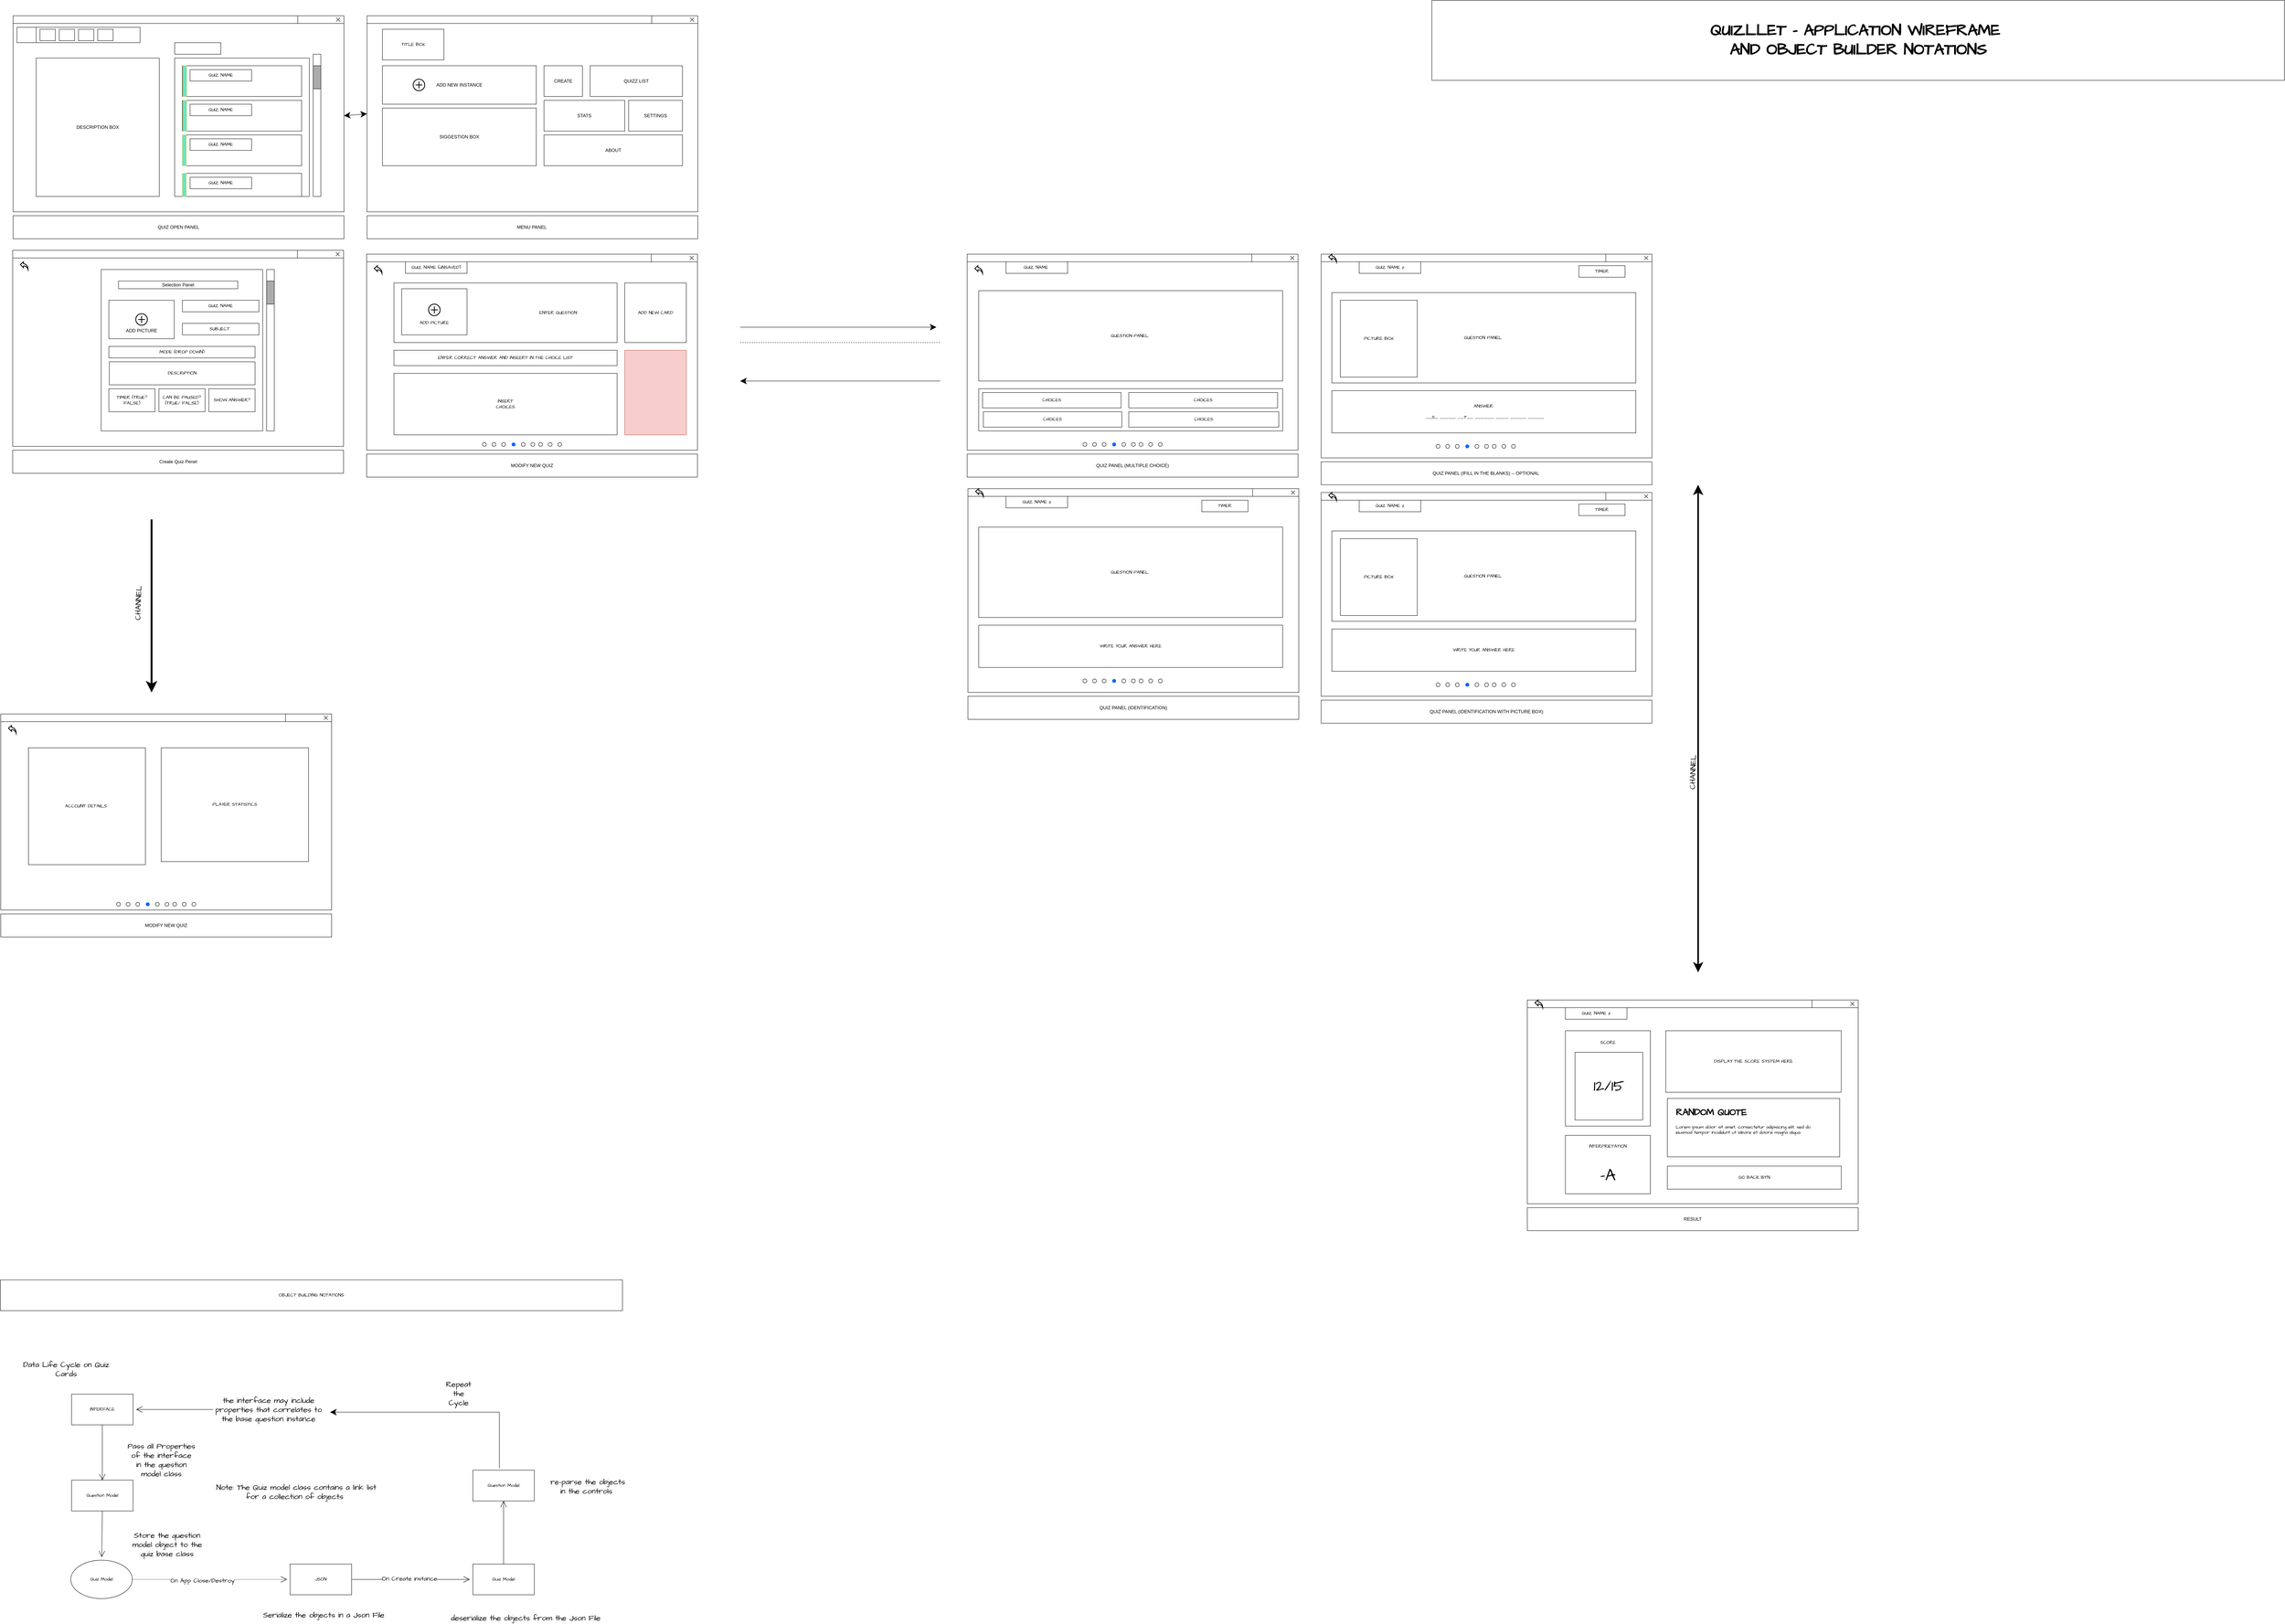 <mxfile version="24.4.0" type="device">
  <diagram name="Page-1" id="TaZ-4-7sLBusDEYuBqp-">
    <mxGraphModel dx="3307" dy="1656" grid="1" gridSize="8" guides="1" tooltips="1" connect="1" arrows="1" fold="1" page="1" pageScale="1" pageWidth="850" pageHeight="1100" math="0" shadow="0">
      <root>
        <mxCell id="0" />
        <mxCell id="1" parent="0" />
        <mxCell id="-KDAo7PiNk7Q7VPQ2CKc-5" value="" style="group" parent="1" vertex="1" connectable="0">
          <mxGeometry x="40" y="40" width="860" height="520" as="geometry" />
        </mxCell>
        <mxCell id="-KDAo7PiNk7Q7VPQ2CKc-1" value="" style="rounded=0;whiteSpace=wrap;html=1;" parent="-KDAo7PiNk7Q7VPQ2CKc-5" vertex="1">
          <mxGeometry width="860" height="510" as="geometry" />
        </mxCell>
        <mxCell id="-KDAo7PiNk7Q7VPQ2CKc-2" value="" style="rounded=0;whiteSpace=wrap;html=1;" parent="-KDAo7PiNk7Q7VPQ2CKc-5" vertex="1">
          <mxGeometry width="860" height="20" as="geometry" />
        </mxCell>
        <mxCell id="-KDAo7PiNk7Q7VPQ2CKc-3" value="" style="rounded=0;whiteSpace=wrap;html=1;" parent="-KDAo7PiNk7Q7VPQ2CKc-5" vertex="1">
          <mxGeometry x="740" width="120" height="20" as="geometry" />
        </mxCell>
        <mxCell id="-KDAo7PiNk7Q7VPQ2CKc-8" value="" style="rounded=0;whiteSpace=wrap;html=1;" parent="-KDAo7PiNk7Q7VPQ2CKc-5" vertex="1">
          <mxGeometry x="10" y="30" width="50" height="40" as="geometry" />
        </mxCell>
        <mxCell id="-KDAo7PiNk7Q7VPQ2CKc-9" value="" style="rounded=0;whiteSpace=wrap;html=1;" parent="-KDAo7PiNk7Q7VPQ2CKc-5" vertex="1">
          <mxGeometry x="60" y="30" width="270" height="40" as="geometry" />
        </mxCell>
        <mxCell id="-KDAo7PiNk7Q7VPQ2CKc-10" value="" style="rounded=0;whiteSpace=wrap;html=1;" parent="-KDAo7PiNk7Q7VPQ2CKc-5" vertex="1">
          <mxGeometry x="420" y="110" width="350" height="360" as="geometry" />
        </mxCell>
        <mxCell id="-KDAo7PiNk7Q7VPQ2CKc-12" value="" style="rounded=0;whiteSpace=wrap;html=1;" parent="-KDAo7PiNk7Q7VPQ2CKc-5" vertex="1">
          <mxGeometry x="420" y="70" width="120" height="30" as="geometry" />
        </mxCell>
        <mxCell id="-KDAo7PiNk7Q7VPQ2CKc-13" value="DESCRIPTION BOX" style="rounded=0;whiteSpace=wrap;html=1;" parent="-KDAo7PiNk7Q7VPQ2CKc-5" vertex="1">
          <mxGeometry x="60" y="110" width="320" height="360" as="geometry" />
        </mxCell>
        <mxCell id="-KDAo7PiNk7Q7VPQ2CKc-14" value="" style="rounded=0;whiteSpace=wrap;html=1;" parent="-KDAo7PiNk7Q7VPQ2CKc-5" vertex="1">
          <mxGeometry x="70" y="35" width="40" height="30" as="geometry" />
        </mxCell>
        <mxCell id="-KDAo7PiNk7Q7VPQ2CKc-15" value="" style="rounded=0;whiteSpace=wrap;html=1;" parent="-KDAo7PiNk7Q7VPQ2CKc-5" vertex="1">
          <mxGeometry x="120" y="35" width="40" height="30" as="geometry" />
        </mxCell>
        <mxCell id="-KDAo7PiNk7Q7VPQ2CKc-16" value="" style="rounded=0;whiteSpace=wrap;html=1;" parent="-KDAo7PiNk7Q7VPQ2CKc-5" vertex="1">
          <mxGeometry x="170" y="35" width="40" height="30" as="geometry" />
        </mxCell>
        <mxCell id="-KDAo7PiNk7Q7VPQ2CKc-17" value="" style="rounded=0;whiteSpace=wrap;html=1;" parent="-KDAo7PiNk7Q7VPQ2CKc-5" vertex="1">
          <mxGeometry x="220" y="35" width="40" height="30" as="geometry" />
        </mxCell>
        <mxCell id="-KDAo7PiNk7Q7VPQ2CKc-18" value="" style="shape=mxgraph.sysml.x;" parent="-KDAo7PiNk7Q7VPQ2CKc-5" vertex="1">
          <mxGeometry x="840" y="5" width="10" height="10" as="geometry" />
        </mxCell>
        <mxCell id="-KDAo7PiNk7Q7VPQ2CKc-95" value="" style="group" parent="-KDAo7PiNk7Q7VPQ2CKc-5" vertex="1" connectable="0">
          <mxGeometry x="780" y="100" width="20" height="420" as="geometry" />
        </mxCell>
        <mxCell id="-KDAo7PiNk7Q7VPQ2CKc-96" value="" style="rounded=0;whiteSpace=wrap;html=1;" parent="-KDAo7PiNk7Q7VPQ2CKc-95" vertex="1">
          <mxGeometry width="20" height="370" as="geometry" />
        </mxCell>
        <mxCell id="-KDAo7PiNk7Q7VPQ2CKc-97" value="" style="rounded=0;whiteSpace=wrap;html=1;fillColor=#ababab;" parent="-KDAo7PiNk7Q7VPQ2CKc-95" vertex="1">
          <mxGeometry y="30" width="20" height="60" as="geometry" />
        </mxCell>
        <mxCell id="R8fx5Zu19Ki5702qJOZY-22" value="" style="rounded=0;whiteSpace=wrap;html=1;fontFamily=Architects Daughter;fontSource=https%3A%2F%2Ffonts.googleapis.com%2Fcss%3Ffamily%3DArchitects%2BDaughter;" parent="-KDAo7PiNk7Q7VPQ2CKc-5" vertex="1">
          <mxGeometry x="440" y="130" width="310" height="80" as="geometry" />
        </mxCell>
        <mxCell id="R8fx5Zu19Ki5702qJOZY-23" value="" style="rounded=0;whiteSpace=wrap;html=1;fontFamily=Architects Daughter;fontSource=https%3A%2F%2Ffonts.googleapis.com%2Fcss%3Ffamily%3DArchitects%2BDaughter;" parent="-KDAo7PiNk7Q7VPQ2CKc-5" vertex="1">
          <mxGeometry x="440" y="220" width="310" height="80" as="geometry" />
        </mxCell>
        <mxCell id="R8fx5Zu19Ki5702qJOZY-24" value="" style="rounded=0;whiteSpace=wrap;html=1;fontFamily=Architects Daughter;fontSource=https%3A%2F%2Ffonts.googleapis.com%2Fcss%3Ffamily%3DArchitects%2BDaughter;" parent="-KDAo7PiNk7Q7VPQ2CKc-5" vertex="1">
          <mxGeometry x="440" y="310" width="310" height="80" as="geometry" />
        </mxCell>
        <mxCell id="R8fx5Zu19Ki5702qJOZY-25" value="" style="rounded=0;whiteSpace=wrap;html=1;fontFamily=Architects Daughter;fontSource=https%3A%2F%2Ffonts.googleapis.com%2Fcss%3Ffamily%3DArchitects%2BDaughter;" parent="-KDAo7PiNk7Q7VPQ2CKc-5" vertex="1">
          <mxGeometry x="440" y="410" width="310" height="60" as="geometry" />
        </mxCell>
        <mxCell id="R8fx5Zu19Ki5702qJOZY-26" value="" style="rounded=0;whiteSpace=wrap;html=1;fontFamily=Architects Daughter;fontSource=https%3A%2F%2Ffonts.googleapis.com%2Fcss%3Ffamily%3DArchitects%2BDaughter;fillColor=#63e9c1;strokeColor=#d6b656;" parent="-KDAo7PiNk7Q7VPQ2CKc-5" vertex="1">
          <mxGeometry x="441" y="130" width="10" height="80" as="geometry" />
        </mxCell>
        <mxCell id="R8fx5Zu19Ki5702qJOZY-27" value="" style="rounded=0;whiteSpace=wrap;html=1;fontFamily=Architects Daughter;fontSource=https%3A%2F%2Ffonts.googleapis.com%2Fcss%3Ffamily%3DArchitects%2BDaughter;fillColor=#63e9c1;strokeColor=#d6b656;" parent="-KDAo7PiNk7Q7VPQ2CKc-5" vertex="1">
          <mxGeometry x="441" y="220" width="10" height="80" as="geometry" />
        </mxCell>
        <mxCell id="R8fx5Zu19Ki5702qJOZY-28" value="" style="rounded=0;whiteSpace=wrap;html=1;fontFamily=Architects Daughter;fontSource=https%3A%2F%2Ffonts.googleapis.com%2Fcss%3Ffamily%3DArchitects%2BDaughter;fillColor=#63e9c1;strokeColor=#d6b656;" parent="-KDAo7PiNk7Q7VPQ2CKc-5" vertex="1">
          <mxGeometry x="440" y="310" width="10" height="80" as="geometry" />
        </mxCell>
        <mxCell id="R8fx5Zu19Ki5702qJOZY-29" value="" style="rounded=0;whiteSpace=wrap;html=1;fontFamily=Architects Daughter;fontSource=https%3A%2F%2Ffonts.googleapis.com%2Fcss%3Ffamily%3DArchitects%2BDaughter;fillColor=#63e9c1;strokeColor=#d6b656;" parent="-KDAo7PiNk7Q7VPQ2CKc-5" vertex="1">
          <mxGeometry x="440" y="410" width="10" height="60" as="geometry" />
        </mxCell>
        <mxCell id="R8fx5Zu19Ki5702qJOZY-30" value="QUIZ NAME&lt;span style=&quot;color: rgba(0, 0, 0, 0); font-family: monospace; font-size: 0px; text-align: start; text-wrap: nowrap;&quot;&gt;%3CmxGraphModel%3E%3Croot%3E%3CmxCell%20id%3D%220%22%2F%3E%3CmxCell%20id%3D%221%22%20parent%3D%220%22%2F%3E%3CmxCell%20id%3D%222%22%20value%3D%22%22%20style%3D%22rounded%3D0%3BwhiteSpace%3Dwrap%3Bhtml%3D1%3BfontFamily%3DArchitects%20Daughter%3BfontSource%3Dhttps%253A%252F%252Ffonts.googleapis.com%252Fcss%253Ffamily%253DArchitects%252BDaughter%3BfillColor%3D%2363e9c1%3BstrokeColor%3D%23d6b656%3B%22%20vertex%3D%221%22%20parent%3D%221%22%3E%3CmxGeometry%20x%3D%22480%22%20y%3D%22350%22%20width%3D%2210%22%20height%3D%2280%22%20as%3D%22geometry%22%2F%3E%3C%2FmxCell%3E%3C%2Froot%3E%3C%2FmxGraphModel%3E&lt;/span&gt;" style="rounded=0;whiteSpace=wrap;html=1;fontFamily=Architects Daughter;fontSource=https%3A%2F%2Ffonts.googleapis.com%2Fcss%3Ffamily%3DArchitects%2BDaughter;" parent="-KDAo7PiNk7Q7VPQ2CKc-5" vertex="1">
          <mxGeometry x="460" y="140" width="160" height="30" as="geometry" />
        </mxCell>
        <mxCell id="R8fx5Zu19Ki5702qJOZY-31" value="QUIZ NAME&lt;span style=&quot;color: rgba(0, 0, 0, 0); font-family: monospace; font-size: 0px; text-align: start; text-wrap: nowrap;&quot;&gt;%3CmxGraphModel%3E%3Croot%3E%3CmxCell%20id%3D%220%22%2F%3E%3CmxCell%20id%3D%221%22%20parent%3D%220%22%2F%3E%3CmxCell%20id%3D%222%22%20value%3D%22%22%20style%3D%22rounded%3D0%3BwhiteSpace%3Dwrap%3Bhtml%3D1%3BfontFamily%3DArchitects%20Daughter%3BfontSource%3Dhttps%253A%252F%252Ffonts.googleapis.com%252Fcss%253Ffamily%253DArchitects%252BDaughter%3BfillColor%3D%2363e9c1%3BstrokeColor%3D%23d6b656%3B%22%20vertex%3D%221%22%20parent%3D%221%22%3E%3CmxGeometry%20x%3D%22480%22%20y%3D%22350%22%20width%3D%2210%22%20height%3D%2280%22%20as%3D%22geometry%22%2F%3E%3C%2FmxCell%3E%3C%2Froot%3E%3C%2FmxGraphModel%3E&lt;/span&gt;" style="rounded=0;whiteSpace=wrap;html=1;fontFamily=Architects Daughter;fontSource=https%3A%2F%2Ffonts.googleapis.com%2Fcss%3Ffamily%3DArchitects%2BDaughter;" parent="-KDAo7PiNk7Q7VPQ2CKc-5" vertex="1">
          <mxGeometry x="460" y="230" width="160" height="30" as="geometry" />
        </mxCell>
        <mxCell id="R8fx5Zu19Ki5702qJOZY-32" value="QUIZ NAME&lt;span style=&quot;color: rgba(0, 0, 0, 0); font-family: monospace; font-size: 0px; text-align: start; text-wrap: nowrap;&quot;&gt;%3CmxGraphModel%3E%3Croot%3E%3CmxCell%20id%3D%220%22%2F%3E%3CmxCell%20id%3D%221%22%20parent%3D%220%22%2F%3E%3CmxCell%20id%3D%222%22%20value%3D%22%22%20style%3D%22rounded%3D0%3BwhiteSpace%3Dwrap%3Bhtml%3D1%3BfontFamily%3DArchitects%20Daughter%3BfontSource%3Dhttps%253A%252F%252Ffonts.googleapis.com%252Fcss%253Ffamily%253DArchitects%252BDaughter%3BfillColor%3D%2363e9c1%3BstrokeColor%3D%23d6b656%3B%22%20vertex%3D%221%22%20parent%3D%221%22%3E%3CmxGeometry%20x%3D%22480%22%20y%3D%22350%22%20width%3D%2210%22%20height%3D%2280%22%20as%3D%22geometry%22%2F%3E%3C%2FmxCell%3E%3C%2Froot%3E%3C%2FmxGraphModel%3E&lt;/span&gt;" style="rounded=0;whiteSpace=wrap;html=1;fontFamily=Architects Daughter;fontSource=https%3A%2F%2Ffonts.googleapis.com%2Fcss%3Ffamily%3DArchitects%2BDaughter;" parent="-KDAo7PiNk7Q7VPQ2CKc-5" vertex="1">
          <mxGeometry x="460" y="320" width="160" height="30" as="geometry" />
        </mxCell>
        <mxCell id="R8fx5Zu19Ki5702qJOZY-33" value="QUIZ NAME&lt;span style=&quot;color: rgba(0, 0, 0, 0); font-family: monospace; font-size: 0px; text-align: start; text-wrap: nowrap;&quot;&gt;%3CmxGraphModel%3E%3Croot%3E%3CmxCell%20id%3D%220%22%2F%3E%3CmxCell%20id%3D%221%22%20parent%3D%220%22%2F%3E%3CmxCell%20id%3D%222%22%20value%3D%22%22%20style%3D%22rounded%3D0%3BwhiteSpace%3Dwrap%3Bhtml%3D1%3BfontFamily%3DArchitects%20Daughter%3BfontSource%3Dhttps%253A%252F%252Ffonts.googleapis.com%252Fcss%253Ffamily%253DArchitects%252BDaughter%3BfillColor%3D%2363e9c1%3BstrokeColor%3D%23d6b656%3B%22%20vertex%3D%221%22%20parent%3D%221%22%3E%3CmxGeometry%20x%3D%22480%22%20y%3D%22350%22%20width%3D%2210%22%20height%3D%2280%22%20as%3D%22geometry%22%2F%3E%3C%2FmxCell%3E%3C%2Froot%3E%3C%2FmxGraphModel%3E&lt;/span&gt;" style="rounded=0;whiteSpace=wrap;html=1;fontFamily=Architects Daughter;fontSource=https%3A%2F%2Ffonts.googleapis.com%2Fcss%3Ffamily%3DArchitects%2BDaughter;" parent="-KDAo7PiNk7Q7VPQ2CKc-5" vertex="1">
          <mxGeometry x="460" y="420" width="160" height="30" as="geometry" />
        </mxCell>
        <mxCell id="-KDAo7PiNk7Q7VPQ2CKc-26" value="QUIZ OPEN PANEL" style="rounded=0;whiteSpace=wrap;html=1;" parent="1" vertex="1">
          <mxGeometry x="40" y="560" width="860" height="60" as="geometry" />
        </mxCell>
        <mxCell id="-KDAo7PiNk7Q7VPQ2CKc-27" value="" style="group" parent="1" vertex="1" connectable="0">
          <mxGeometry x="960" y="40" width="920" height="510" as="geometry" />
        </mxCell>
        <mxCell id="-KDAo7PiNk7Q7VPQ2CKc-28" value="" style="rounded=0;whiteSpace=wrap;html=1;" parent="-KDAo7PiNk7Q7VPQ2CKc-27" vertex="1">
          <mxGeometry width="860" height="510" as="geometry" />
        </mxCell>
        <mxCell id="-KDAo7PiNk7Q7VPQ2CKc-29" value="" style="rounded=0;whiteSpace=wrap;html=1;" parent="-KDAo7PiNk7Q7VPQ2CKc-27" vertex="1">
          <mxGeometry width="860" height="20" as="geometry" />
        </mxCell>
        <mxCell id="-KDAo7PiNk7Q7VPQ2CKc-30" value="" style="rounded=0;whiteSpace=wrap;html=1;" parent="-KDAo7PiNk7Q7VPQ2CKc-27" vertex="1">
          <mxGeometry x="740" width="120" height="20" as="geometry" />
        </mxCell>
        <mxCell id="-KDAo7PiNk7Q7VPQ2CKc-40" value="" style="shape=mxgraph.sysml.x;" parent="-KDAo7PiNk7Q7VPQ2CKc-27" vertex="1">
          <mxGeometry x="840" y="5" width="10" height="10" as="geometry" />
        </mxCell>
        <mxCell id="-KDAo7PiNk7Q7VPQ2CKc-45" value="CREATE" style="rounded=0;whiteSpace=wrap;html=1;" parent="-KDAo7PiNk7Q7VPQ2CKc-27" vertex="1">
          <mxGeometry x="460" y="130" width="100" height="80" as="geometry" />
        </mxCell>
        <mxCell id="-KDAo7PiNk7Q7VPQ2CKc-47" value="ABOUT" style="rounded=0;whiteSpace=wrap;html=1;" parent="-KDAo7PiNk7Q7VPQ2CKc-27" vertex="1">
          <mxGeometry x="460" y="310" width="360" height="80" as="geometry" />
        </mxCell>
        <mxCell id="-KDAo7PiNk7Q7VPQ2CKc-48" value="QUIZZ LIST" style="rounded=0;whiteSpace=wrap;html=1;" parent="-KDAo7PiNk7Q7VPQ2CKc-27" vertex="1">
          <mxGeometry x="580" y="130" width="240" height="80" as="geometry" />
        </mxCell>
        <mxCell id="-KDAo7PiNk7Q7VPQ2CKc-49" value="STATS" style="rounded=0;whiteSpace=wrap;html=1;" parent="-KDAo7PiNk7Q7VPQ2CKc-27" vertex="1">
          <mxGeometry x="460" y="220" width="210" height="80" as="geometry" />
        </mxCell>
        <mxCell id="-KDAo7PiNk7Q7VPQ2CKc-50" value="SETTINGS" style="rounded=0;whiteSpace=wrap;html=1;" parent="-KDAo7PiNk7Q7VPQ2CKc-27" vertex="1">
          <mxGeometry x="680" y="220" width="140" height="80" as="geometry" />
        </mxCell>
        <mxCell id="-KDAo7PiNk7Q7VPQ2CKc-98" value="ADD NEW INSTANCE" style="rounded=0;whiteSpace=wrap;html=1;" parent="-KDAo7PiNk7Q7VPQ2CKc-27" vertex="1">
          <mxGeometry x="40" y="130" width="400" height="100" as="geometry" />
        </mxCell>
        <mxCell id="-KDAo7PiNk7Q7VPQ2CKc-99" value="" style="html=1;verticalLabelPosition=bottom;align=center;labelBackgroundColor=#ffffff;verticalAlign=top;strokeWidth=2;shadow=0;dashed=0;shape=mxgraph.ios7.icons.add;" parent="-KDAo7PiNk7Q7VPQ2CKc-27" vertex="1">
          <mxGeometry x="120" y="165" width="30" height="30" as="geometry" />
        </mxCell>
        <mxCell id="-KDAo7PiNk7Q7VPQ2CKc-100" value="SIGGESTION BOX" style="rounded=0;whiteSpace=wrap;html=1;" parent="-KDAo7PiNk7Q7VPQ2CKc-27" vertex="1">
          <mxGeometry x="40" y="240" width="400" height="150" as="geometry" />
        </mxCell>
        <mxCell id="R8fx5Zu19Ki5702qJOZY-42" value="TITLE BOX" style="rounded=0;whiteSpace=wrap;html=1;fontFamily=Architects Daughter;fontSource=https%3A%2F%2Ffonts.googleapis.com%2Fcss%3Ffamily%3DArchitects%2BDaughter;" parent="-KDAo7PiNk7Q7VPQ2CKc-27" vertex="1">
          <mxGeometry x="40" y="35" width="160" height="80" as="geometry" />
        </mxCell>
        <mxCell id="-KDAo7PiNk7Q7VPQ2CKc-51" value="MENU PANEL&amp;nbsp;" style="rounded=0;whiteSpace=wrap;html=1;" parent="1" vertex="1">
          <mxGeometry x="960" y="560" width="860" height="60" as="geometry" />
        </mxCell>
        <mxCell id="-KDAo7PiNk7Q7VPQ2CKc-52" value="" style="group" parent="1" vertex="1" connectable="0">
          <mxGeometry x="39" y="650" width="920" height="510" as="geometry" />
        </mxCell>
        <mxCell id="-KDAo7PiNk7Q7VPQ2CKc-53" value="" style="rounded=0;whiteSpace=wrap;html=1;" parent="-KDAo7PiNk7Q7VPQ2CKc-52" vertex="1">
          <mxGeometry width="860" height="510" as="geometry" />
        </mxCell>
        <mxCell id="-KDAo7PiNk7Q7VPQ2CKc-54" value="" style="rounded=0;whiteSpace=wrap;html=1;" parent="-KDAo7PiNk7Q7VPQ2CKc-52" vertex="1">
          <mxGeometry width="860" height="20" as="geometry" />
        </mxCell>
        <mxCell id="-KDAo7PiNk7Q7VPQ2CKc-55" value="" style="rounded=0;whiteSpace=wrap;html=1;" parent="-KDAo7PiNk7Q7VPQ2CKc-52" vertex="1">
          <mxGeometry x="740" width="120" height="20" as="geometry" />
        </mxCell>
        <mxCell id="-KDAo7PiNk7Q7VPQ2CKc-56" value="" style="shape=mxgraph.sysml.x;" parent="-KDAo7PiNk7Q7VPQ2CKc-52" vertex="1">
          <mxGeometry x="840" y="5" width="10" height="10" as="geometry" />
        </mxCell>
        <mxCell id="-KDAo7PiNk7Q7VPQ2CKc-78" value="" style="rounded=0;whiteSpace=wrap;html=1;verticalLabelPosition=bottom;labelBackgroundColor=#ffffff;verticalAlign=top;strokeWidth=2;shadow=0;dashed=0;shape=mxgraph.ios7.icons.back;" parent="-KDAo7PiNk7Q7VPQ2CKc-52" vertex="1">
          <mxGeometry x="20" y="30" width="20" height="20" as="geometry" />
        </mxCell>
        <mxCell id="-KDAo7PiNk7Q7VPQ2CKc-84" value="" style="whiteSpace=wrap;html=1;aspect=fixed;" parent="-KDAo7PiNk7Q7VPQ2CKc-52" vertex="1">
          <mxGeometry x="230" y="50" width="420" height="420" as="geometry" />
        </mxCell>
        <mxCell id="-KDAo7PiNk7Q7VPQ2CKc-87" value="Selection Panel" style="rounded=0;whiteSpace=wrap;html=1;" parent="-KDAo7PiNk7Q7VPQ2CKc-52" vertex="1">
          <mxGeometry x="275" y="80" width="310" height="20" as="geometry" />
        </mxCell>
        <mxCell id="-KDAo7PiNk7Q7VPQ2CKc-92" value="&lt;div&gt;&lt;br&gt;&lt;/div&gt;&lt;div&gt;&lt;br&gt;&lt;/div&gt;&lt;div&gt;&lt;br&gt;&lt;/div&gt;&lt;div&gt;&lt;br&gt;&lt;/div&gt;&lt;div&gt;ADD PICTURE&lt;/div&gt;" style="rounded=0;whiteSpace=wrap;html=1;" parent="-KDAo7PiNk7Q7VPQ2CKc-52" vertex="1">
          <mxGeometry x="250" y="130" width="170" height="100" as="geometry" />
        </mxCell>
        <mxCell id="-KDAo7PiNk7Q7VPQ2CKc-93" value="" style="html=1;verticalLabelPosition=bottom;align=center;labelBackgroundColor=#ffffff;verticalAlign=top;strokeWidth=2;shadow=0;dashed=0;shape=mxgraph.ios7.icons.add;" parent="-KDAo7PiNk7Q7VPQ2CKc-52" vertex="1">
          <mxGeometry x="320" y="165" width="30" height="30" as="geometry" />
        </mxCell>
        <mxCell id="-KDAo7PiNk7Q7VPQ2CKc-94" value="" style="group" parent="-KDAo7PiNk7Q7VPQ2CKc-52" vertex="1" connectable="0">
          <mxGeometry x="660" y="50" width="20" height="420" as="geometry" />
        </mxCell>
        <mxCell id="-KDAo7PiNk7Q7VPQ2CKc-85" value="" style="rounded=0;whiteSpace=wrap;html=1;" parent="-KDAo7PiNk7Q7VPQ2CKc-94" vertex="1">
          <mxGeometry width="20" height="420" as="geometry" />
        </mxCell>
        <mxCell id="-KDAo7PiNk7Q7VPQ2CKc-86" value="" style="rounded=0;whiteSpace=wrap;html=1;fillColor=#ababab;" parent="-KDAo7PiNk7Q7VPQ2CKc-94" vertex="1">
          <mxGeometry y="30" width="20" height="60" as="geometry" />
        </mxCell>
        <mxCell id="R8fx5Zu19Ki5702qJOZY-1" value="QUIZ NAME" style="rounded=0;whiteSpace=wrap;html=1;fontFamily=Architects Daughter;fontSource=https%3A%2F%2Ffonts.googleapis.com%2Fcss%3Ffamily%3DArchitects%2BDaughter;" parent="-KDAo7PiNk7Q7VPQ2CKc-52" vertex="1">
          <mxGeometry x="441" y="130" width="199" height="30" as="geometry" />
        </mxCell>
        <mxCell id="R8fx5Zu19Ki5702qJOZY-2" value="SUBJECT&amp;nbsp;" style="rounded=0;whiteSpace=wrap;html=1;fontFamily=Architects Daughter;fontSource=https%3A%2F%2Ffonts.googleapis.com%2Fcss%3Ffamily%3DArchitects%2BDaughter;" parent="-KDAo7PiNk7Q7VPQ2CKc-52" vertex="1">
          <mxGeometry x="441" y="190" width="199" height="30" as="geometry" />
        </mxCell>
        <mxCell id="R8fx5Zu19Ki5702qJOZY-3" value="MODE (DROP DOWN)" style="rounded=0;whiteSpace=wrap;html=1;fontFamily=Architects Daughter;fontSource=https%3A%2F%2Ffonts.googleapis.com%2Fcss%3Ffamily%3DArchitects%2BDaughter;" parent="-KDAo7PiNk7Q7VPQ2CKc-52" vertex="1">
          <mxGeometry x="250" y="250" width="380" height="30" as="geometry" />
        </mxCell>
        <mxCell id="R8fx5Zu19Ki5702qJOZY-4" value="DESCRIPTION" style="rounded=0;whiteSpace=wrap;html=1;fontFamily=Architects Daughter;fontSource=https%3A%2F%2Ffonts.googleapis.com%2Fcss%3Ffamily%3DArchitects%2BDaughter;" parent="-KDAo7PiNk7Q7VPQ2CKc-52" vertex="1">
          <mxGeometry x="251" y="290" width="379" height="60" as="geometry" />
        </mxCell>
        <mxCell id="R8fx5Zu19Ki5702qJOZY-149" value="TIMER (TRUE?FALSE)" style="rounded=0;whiteSpace=wrap;html=1;fontFamily=Architects Daughter;fontSource=https%3A%2F%2Ffonts.googleapis.com%2Fcss%3Ffamily%3DArchitects%2BDaughter;" parent="-KDAo7PiNk7Q7VPQ2CKc-52" vertex="1">
          <mxGeometry x="250" y="360" width="120" height="60" as="geometry" />
        </mxCell>
        <mxCell id="R8fx5Zu19Ki5702qJOZY-150" value="CAN BE PAUSED?&lt;div&gt;(TRUE/ FALSE)&lt;/div&gt;" style="rounded=0;whiteSpace=wrap;html=1;fontFamily=Architects Daughter;fontSource=https%3A%2F%2Ffonts.googleapis.com%2Fcss%3Ffamily%3DArchitects%2BDaughter;" parent="-KDAo7PiNk7Q7VPQ2CKc-52" vertex="1">
          <mxGeometry x="380" y="360" width="120" height="60" as="geometry" />
        </mxCell>
        <mxCell id="R8fx5Zu19Ki5702qJOZY-151" value="SHOW ANSWER?" style="rounded=0;whiteSpace=wrap;html=1;fontFamily=Architects Daughter;fontSource=https%3A%2F%2Ffonts.googleapis.com%2Fcss%3Ffamily%3DArchitects%2BDaughter;" parent="-KDAo7PiNk7Q7VPQ2CKc-52" vertex="1">
          <mxGeometry x="510" y="360" width="120" height="60" as="geometry" />
        </mxCell>
        <mxCell id="-KDAo7PiNk7Q7VPQ2CKc-62" value="Create Quiz Penel" style="rounded=0;whiteSpace=wrap;html=1;" parent="1" vertex="1">
          <mxGeometry x="39" y="1170" width="860" height="60" as="geometry" />
        </mxCell>
        <mxCell id="R8fx5Zu19Ki5702qJOZY-5" value="" style="rounded=0;whiteSpace=wrap;html=1;" parent="1" vertex="1">
          <mxGeometry x="959" y="660" width="860" height="510" as="geometry" />
        </mxCell>
        <mxCell id="R8fx5Zu19Ki5702qJOZY-6" value="" style="rounded=0;whiteSpace=wrap;html=1;" parent="1" vertex="1">
          <mxGeometry x="959" y="660" width="860" height="20" as="geometry" />
        </mxCell>
        <mxCell id="R8fx5Zu19Ki5702qJOZY-7" value="" style="rounded=0;whiteSpace=wrap;html=1;" parent="1" vertex="1">
          <mxGeometry x="1699" y="660" width="120" height="20" as="geometry" />
        </mxCell>
        <mxCell id="R8fx5Zu19Ki5702qJOZY-8" value="" style="shape=mxgraph.sysml.x;" parent="1" vertex="1">
          <mxGeometry x="1799" y="665" width="10" height="10" as="geometry" />
        </mxCell>
        <mxCell id="R8fx5Zu19Ki5702qJOZY-9" value="" style="rounded=0;whiteSpace=wrap;html=1;verticalLabelPosition=bottom;labelBackgroundColor=#ffffff;verticalAlign=top;strokeWidth=2;shadow=0;dashed=0;shape=mxgraph.ios7.icons.back;" parent="1" vertex="1">
          <mxGeometry x="979" y="690" width="20" height="20" as="geometry" />
        </mxCell>
        <mxCell id="R8fx5Zu19Ki5702qJOZY-21" value="MODIFY NEW QUIZ" style="rounded=0;whiteSpace=wrap;html=1;" parent="1" vertex="1">
          <mxGeometry x="959" y="1180" width="860" height="60" as="geometry" />
        </mxCell>
        <mxCell id="R8fx5Zu19Ki5702qJOZY-34" value="&amp;nbsp; &amp;nbsp; &amp;nbsp; &amp;nbsp; &amp;nbsp; &amp;nbsp; &amp;nbsp; &amp;nbsp; &amp;nbsp; &amp;nbsp; &amp;nbsp; &amp;nbsp; &amp;nbsp; &amp;nbsp; &amp;nbsp; &amp;nbsp; &amp;nbsp; &amp;nbsp; &amp;nbsp; &amp;nbsp; &amp;nbsp; &amp;nbsp; &amp;nbsp; &amp;nbsp; &amp;nbsp; &amp;nbsp; &amp;nbsp; &amp;nbsp; &amp;nbsp;ENTER QUESTION" style="rounded=0;whiteSpace=wrap;html=1;fontFamily=Architects Daughter;fontSource=https%3A%2F%2Ffonts.googleapis.com%2Fcss%3Ffamily%3DArchitects%2BDaughter;" parent="1" vertex="1">
          <mxGeometry x="1030" y="735" width="580" height="155" as="geometry" />
        </mxCell>
        <mxCell id="R8fx5Zu19Ki5702qJOZY-35" value="QUIZ NAME (UNSAVED)" style="rounded=0;whiteSpace=wrap;html=1;fontFamily=Architects Daughter;fontSource=https%3A%2F%2Ffonts.googleapis.com%2Fcss%3Ffamily%3DArchitects%2BDaughter;" parent="1" vertex="1">
          <mxGeometry x="1060" y="680" width="160" height="30" as="geometry" />
        </mxCell>
        <mxCell id="R8fx5Zu19Ki5702qJOZY-36" value="ADD NEW CARD" style="rounded=0;whiteSpace=wrap;html=1;fontFamily=Architects Daughter;fontSource=https%3A%2F%2Ffonts.googleapis.com%2Fcss%3Ffamily%3DArchitects%2BDaughter;" parent="1" vertex="1">
          <mxGeometry x="1630" y="735" width="160" height="155" as="geometry" />
        </mxCell>
        <mxCell id="R8fx5Zu19Ki5702qJOZY-37" value="ENTER CORRECT ANSWER AND INSEERT IN THE CHOICE LIST" style="rounded=0;whiteSpace=wrap;html=1;fontFamily=Architects Daughter;fontSource=https%3A%2F%2Ffonts.googleapis.com%2Fcss%3Ffamily%3DArchitects%2BDaughter;" parent="1" vertex="1">
          <mxGeometry x="1030" y="910" width="580" height="40" as="geometry" />
        </mxCell>
        <mxCell id="R8fx5Zu19Ki5702qJOZY-38" value="INSERT&lt;div&gt;CHOICES&lt;/div&gt;" style="rounded=0;whiteSpace=wrap;html=1;fontFamily=Architects Daughter;fontSource=https%3A%2F%2Ffonts.googleapis.com%2Fcss%3Ffamily%3DArchitects%2BDaughter;" parent="1" vertex="1">
          <mxGeometry x="1030" y="970" width="580" height="160" as="geometry" />
        </mxCell>
        <mxCell id="R8fx5Zu19Ki5702qJOZY-39" value="&lt;div&gt;&lt;br&gt;&lt;/div&gt;&lt;div&gt;&lt;br&gt;&lt;/div&gt;&lt;div&gt;&lt;br&gt;&lt;/div&gt;&lt;div&gt;&lt;br&gt;&lt;/div&gt;&lt;div&gt;ADD PICTURE&lt;/div&gt;" style="rounded=0;whiteSpace=wrap;html=1;fontFamily=Architects Daughter;fontSource=https%3A%2F%2Ffonts.googleapis.com%2Fcss%3Ffamily%3DArchitects%2BDaughter;" parent="1" vertex="1">
          <mxGeometry x="1050" y="750" width="170" height="120" as="geometry" />
        </mxCell>
        <mxCell id="R8fx5Zu19Ki5702qJOZY-40" value="" style="html=1;verticalLabelPosition=bottom;align=center;labelBackgroundColor=#ffffff;verticalAlign=top;strokeWidth=2;shadow=0;dashed=0;shape=mxgraph.ios7.icons.add;" parent="1" vertex="1">
          <mxGeometry x="1120" y="790" width="30" height="30" as="geometry" />
        </mxCell>
        <mxCell id="R8fx5Zu19Ki5702qJOZY-41" value="" style="rounded=0;whiteSpace=wrap;html=1;fontFamily=Architects Daughter;fontSource=https%3A%2F%2Ffonts.googleapis.com%2Fcss%3Ffamily%3DArchitects%2BDaughter;fillColor=#f8cecc;strokeColor=#b85450;" parent="1" vertex="1">
          <mxGeometry x="1630" y="910" width="160" height="220" as="geometry" />
        </mxCell>
        <mxCell id="R8fx5Zu19Ki5702qJOZY-44" value="" style="shape=ellipse;fillColor=#0065FF;strokeColor=none;html=1;sketch=0;fontFamily=Architects Daughter;fontSource=https%3A%2F%2Ffonts.googleapis.com%2Fcss%3Ffamily%3DArchitects%2BDaughter;" parent="1" vertex="1">
          <mxGeometry x="1336" y="1150" width="10" height="10" as="geometry" />
        </mxCell>
        <mxCell id="R8fx5Zu19Ki5702qJOZY-45" value="" style="shape=ellipse;html=1;sketch=0;fontFamily=Architects Daughter;fontSource=https%3A%2F%2Ffonts.googleapis.com%2Fcss%3Ffamily%3DArchitects%2BDaughter;" parent="1" vertex="1">
          <mxGeometry x="1361" y="1150" width="10" height="10" as="geometry" />
        </mxCell>
        <mxCell id="R8fx5Zu19Ki5702qJOZY-46" value="" style="shape=ellipse;html=1;sketch=0;fontFamily=Architects Daughter;fontSource=https%3A%2F%2Ffonts.googleapis.com%2Fcss%3Ffamily%3DArchitects%2BDaughter;" parent="1" vertex="1">
          <mxGeometry x="1386" y="1150" width="10" height="10" as="geometry" />
        </mxCell>
        <mxCell id="R8fx5Zu19Ki5702qJOZY-47" value="" style="shape=ellipse;html=1;sketch=0;fontFamily=Architects Daughter;fontSource=https%3A%2F%2Ffonts.googleapis.com%2Fcss%3Ffamily%3DArchitects%2BDaughter;" parent="1" vertex="1">
          <mxGeometry x="1406" y="1150" width="10" height="10" as="geometry" />
        </mxCell>
        <mxCell id="R8fx5Zu19Ki5702qJOZY-48" value="" style="shape=ellipse;html=1;sketch=0;fontFamily=Architects Daughter;fontSource=https%3A%2F%2Ffonts.googleapis.com%2Fcss%3Ffamily%3DArchitects%2BDaughter;" parent="1" vertex="1">
          <mxGeometry x="1431" y="1150" width="10" height="10" as="geometry" />
        </mxCell>
        <mxCell id="R8fx5Zu19Ki5702qJOZY-49" value="" style="shape=ellipse;html=1;sketch=0;fontFamily=Architects Daughter;fontSource=https%3A%2F%2Ffonts.googleapis.com%2Fcss%3Ffamily%3DArchitects%2BDaughter;" parent="1" vertex="1">
          <mxGeometry x="1456" y="1150" width="10" height="10" as="geometry" />
        </mxCell>
        <mxCell id="R8fx5Zu19Ki5702qJOZY-50" value="" style="shape=ellipse;html=1;sketch=0;fontFamily=Architects Daughter;fontSource=https%3A%2F%2Ffonts.googleapis.com%2Fcss%3Ffamily%3DArchitects%2BDaughter;" parent="1" vertex="1">
          <mxGeometry x="1260" y="1150" width="10" height="10" as="geometry" />
        </mxCell>
        <mxCell id="R8fx5Zu19Ki5702qJOZY-51" value="" style="shape=ellipse;html=1;sketch=0;fontFamily=Architects Daughter;fontSource=https%3A%2F%2Ffonts.googleapis.com%2Fcss%3Ffamily%3DArchitects%2BDaughter;" parent="1" vertex="1">
          <mxGeometry x="1285" y="1150" width="10" height="10" as="geometry" />
        </mxCell>
        <mxCell id="R8fx5Zu19Ki5702qJOZY-52" value="" style="shape=ellipse;html=1;sketch=0;fontFamily=Architects Daughter;fontSource=https%3A%2F%2Ffonts.googleapis.com%2Fcss%3Ffamily%3DArchitects%2BDaughter;" parent="1" vertex="1">
          <mxGeometry x="1310" y="1150" width="10" height="10" as="geometry" />
        </mxCell>
        <mxCell id="R8fx5Zu19Ki5702qJOZY-57" value="" style="endArrow=none;dashed=1;html=1;rounded=0;fontFamily=Architects Daughter;fontSource=https%3A%2F%2Ffonts.googleapis.com%2Fcss%3Ffamily%3DArchitects%2BDaughter;fontSize=16;startSize=14;endSize=14;sourcePerimeterSpacing=8;targetPerimeterSpacing=8;curved=1;" parent="1" edge="1">
          <mxGeometry width="50" height="50" relative="1" as="geometry">
            <mxPoint x="1930" y="890" as="sourcePoint" />
            <mxPoint x="2450" y="890" as="targetPoint" />
          </mxGeometry>
        </mxCell>
        <mxCell id="R8fx5Zu19Ki5702qJOZY-58" value="" style="endArrow=classic;html=1;rounded=0;fontFamily=Architects Daughter;fontSource=https%3A%2F%2Ffonts.googleapis.com%2Fcss%3Ffamily%3DArchitects%2BDaughter;fontSize=16;startSize=14;endSize=14;sourcePerimeterSpacing=8;targetPerimeterSpacing=8;curved=1;strokeWidth=5;" parent="1" edge="1">
          <mxGeometry width="50" height="50" relative="1" as="geometry">
            <mxPoint x="400" y="1350" as="sourcePoint" />
            <mxPoint x="400" y="1800" as="targetPoint" />
          </mxGeometry>
        </mxCell>
        <mxCell id="R8fx5Zu19Ki5702qJOZY-59" value="" style="rounded=0;whiteSpace=wrap;html=1;" parent="1" vertex="1">
          <mxGeometry x="2520" y="660" width="860" height="510" as="geometry" />
        </mxCell>
        <mxCell id="R8fx5Zu19Ki5702qJOZY-60" value="" style="rounded=0;whiteSpace=wrap;html=1;" parent="1" vertex="1">
          <mxGeometry x="2520" y="660" width="860" height="20" as="geometry" />
        </mxCell>
        <mxCell id="R8fx5Zu19Ki5702qJOZY-61" value="" style="rounded=0;whiteSpace=wrap;html=1;" parent="1" vertex="1">
          <mxGeometry x="3260" y="660" width="120" height="20" as="geometry" />
        </mxCell>
        <mxCell id="R8fx5Zu19Ki5702qJOZY-62" value="" style="shape=mxgraph.sysml.x;" parent="1" vertex="1">
          <mxGeometry x="3360" y="665" width="10" height="10" as="geometry" />
        </mxCell>
        <mxCell id="R8fx5Zu19Ki5702qJOZY-63" value="" style="rounded=0;whiteSpace=wrap;html=1;verticalLabelPosition=bottom;labelBackgroundColor=#ffffff;verticalAlign=top;strokeWidth=2;shadow=0;dashed=0;shape=mxgraph.ios7.icons.back;" parent="1" vertex="1">
          <mxGeometry x="2540" y="690" width="20" height="20" as="geometry" />
        </mxCell>
        <mxCell id="R8fx5Zu19Ki5702qJOZY-64" value="QUIZ PANEL (MULTIPLE CHOICE)" style="rounded=0;whiteSpace=wrap;html=1;" parent="1" vertex="1">
          <mxGeometry x="2520" y="1180" width="860" height="60" as="geometry" />
        </mxCell>
        <mxCell id="R8fx5Zu19Ki5702qJOZY-66" value="QUIZ NAME&amp;nbsp;" style="rounded=0;whiteSpace=wrap;html=1;fontFamily=Architects Daughter;fontSource=https%3A%2F%2Ffonts.googleapis.com%2Fcss%3Ffamily%3DArchitects%2BDaughter;" parent="1" vertex="1">
          <mxGeometry x="2621" y="680" width="160" height="30" as="geometry" />
        </mxCell>
        <mxCell id="R8fx5Zu19Ki5702qJOZY-73" value="" style="shape=ellipse;fillColor=#0065FF;strokeColor=none;html=1;sketch=0;fontFamily=Architects Daughter;fontSource=https%3A%2F%2Ffonts.googleapis.com%2Fcss%3Ffamily%3DArchitects%2BDaughter;" parent="1" vertex="1">
          <mxGeometry x="2897" y="1150" width="10" height="10" as="geometry" />
        </mxCell>
        <mxCell id="R8fx5Zu19Ki5702qJOZY-74" value="" style="shape=ellipse;html=1;sketch=0;fontFamily=Architects Daughter;fontSource=https%3A%2F%2Ffonts.googleapis.com%2Fcss%3Ffamily%3DArchitects%2BDaughter;" parent="1" vertex="1">
          <mxGeometry x="2922" y="1150" width="10" height="10" as="geometry" />
        </mxCell>
        <mxCell id="R8fx5Zu19Ki5702qJOZY-75" value="" style="shape=ellipse;html=1;sketch=0;fontFamily=Architects Daughter;fontSource=https%3A%2F%2Ffonts.googleapis.com%2Fcss%3Ffamily%3DArchitects%2BDaughter;" parent="1" vertex="1">
          <mxGeometry x="2947" y="1150" width="10" height="10" as="geometry" />
        </mxCell>
        <mxCell id="R8fx5Zu19Ki5702qJOZY-76" value="" style="shape=ellipse;html=1;sketch=0;fontFamily=Architects Daughter;fontSource=https%3A%2F%2Ffonts.googleapis.com%2Fcss%3Ffamily%3DArchitects%2BDaughter;" parent="1" vertex="1">
          <mxGeometry x="2967" y="1150" width="10" height="10" as="geometry" />
        </mxCell>
        <mxCell id="R8fx5Zu19Ki5702qJOZY-77" value="" style="shape=ellipse;html=1;sketch=0;fontFamily=Architects Daughter;fontSource=https%3A%2F%2Ffonts.googleapis.com%2Fcss%3Ffamily%3DArchitects%2BDaughter;" parent="1" vertex="1">
          <mxGeometry x="2992" y="1150" width="10" height="10" as="geometry" />
        </mxCell>
        <mxCell id="R8fx5Zu19Ki5702qJOZY-78" value="" style="shape=ellipse;html=1;sketch=0;fontFamily=Architects Daughter;fontSource=https%3A%2F%2Ffonts.googleapis.com%2Fcss%3Ffamily%3DArchitects%2BDaughter;" parent="1" vertex="1">
          <mxGeometry x="3017" y="1150" width="10" height="10" as="geometry" />
        </mxCell>
        <mxCell id="R8fx5Zu19Ki5702qJOZY-79" value="" style="shape=ellipse;html=1;sketch=0;fontFamily=Architects Daughter;fontSource=https%3A%2F%2Ffonts.googleapis.com%2Fcss%3Ffamily%3DArchitects%2BDaughter;" parent="1" vertex="1">
          <mxGeometry x="2821" y="1150" width="10" height="10" as="geometry" />
        </mxCell>
        <mxCell id="R8fx5Zu19Ki5702qJOZY-80" value="" style="shape=ellipse;html=1;sketch=0;fontFamily=Architects Daughter;fontSource=https%3A%2F%2Ffonts.googleapis.com%2Fcss%3Ffamily%3DArchitects%2BDaughter;" parent="1" vertex="1">
          <mxGeometry x="2846" y="1150" width="10" height="10" as="geometry" />
        </mxCell>
        <mxCell id="R8fx5Zu19Ki5702qJOZY-81" value="" style="shape=ellipse;html=1;sketch=0;fontFamily=Architects Daughter;fontSource=https%3A%2F%2Ffonts.googleapis.com%2Fcss%3Ffamily%3DArchitects%2BDaughter;" parent="1" vertex="1">
          <mxGeometry x="2871" y="1150" width="10" height="10" as="geometry" />
        </mxCell>
        <mxCell id="R8fx5Zu19Ki5702qJOZY-83" value="QUESTION PANEL&amp;nbsp;" style="rounded=0;whiteSpace=wrap;html=1;fontFamily=Architects Daughter;fontSource=https%3A%2F%2Ffonts.googleapis.com%2Fcss%3Ffamily%3DArchitects%2BDaughter;" parent="1" vertex="1">
          <mxGeometry x="2550" y="755" width="790" height="235" as="geometry" />
        </mxCell>
        <mxCell id="R8fx5Zu19Ki5702qJOZY-84" value="" style="rounded=0;whiteSpace=wrap;html=1;fontFamily=Architects Daughter;fontSource=https%3A%2F%2Ffonts.googleapis.com%2Fcss%3Ffamily%3DArchitects%2BDaughter;" parent="1" vertex="1">
          <mxGeometry x="2550" y="1010" width="790" height="110" as="geometry" />
        </mxCell>
        <mxCell id="R8fx5Zu19Ki5702qJOZY-85" value="CHOICES" style="rounded=0;whiteSpace=wrap;html=1;fontFamily=Architects Daughter;fontSource=https%3A%2F%2Ffonts.googleapis.com%2Fcss%3Ffamily%3DArchitects%2BDaughter;" parent="1" vertex="1">
          <mxGeometry x="2560" y="1020" width="360" height="40" as="geometry" />
        </mxCell>
        <mxCell id="R8fx5Zu19Ki5702qJOZY-86" value="CHOICES" style="rounded=0;whiteSpace=wrap;html=1;fontFamily=Architects Daughter;fontSource=https%3A%2F%2Ffonts.googleapis.com%2Fcss%3Ffamily%3DArchitects%2BDaughter;" parent="1" vertex="1">
          <mxGeometry x="2940" y="1020" width="387" height="40" as="geometry" />
        </mxCell>
        <mxCell id="R8fx5Zu19Ki5702qJOZY-87" value="CHOICES" style="rounded=0;whiteSpace=wrap;html=1;fontFamily=Architects Daughter;fontSource=https%3A%2F%2Ffonts.googleapis.com%2Fcss%3Ffamily%3DArchitects%2BDaughter;" parent="1" vertex="1">
          <mxGeometry x="2562" y="1070" width="360" height="40" as="geometry" />
        </mxCell>
        <mxCell id="R8fx5Zu19Ki5702qJOZY-88" value="CHOICES" style="rounded=0;whiteSpace=wrap;html=1;fontFamily=Architects Daughter;fontSource=https%3A%2F%2Ffonts.googleapis.com%2Fcss%3Ffamily%3DArchitects%2BDaughter;" parent="1" vertex="1">
          <mxGeometry x="2940" y="1070" width="390" height="40" as="geometry" />
        </mxCell>
        <mxCell id="R8fx5Zu19Ki5702qJOZY-89" value="" style="rounded=0;whiteSpace=wrap;html=1;" parent="1" vertex="1">
          <mxGeometry x="2522" y="1290" width="860" height="510" as="geometry" />
        </mxCell>
        <mxCell id="R8fx5Zu19Ki5702qJOZY-90" value="" style="rounded=0;whiteSpace=wrap;html=1;" parent="1" vertex="1">
          <mxGeometry x="2522" y="1270" width="860" height="20" as="geometry" />
        </mxCell>
        <mxCell id="R8fx5Zu19Ki5702qJOZY-91" value="" style="rounded=0;whiteSpace=wrap;html=1;" parent="1" vertex="1">
          <mxGeometry x="3262" y="1270" width="120" height="20" as="geometry" />
        </mxCell>
        <mxCell id="R8fx5Zu19Ki5702qJOZY-92" value="" style="shape=mxgraph.sysml.x;" parent="1" vertex="1">
          <mxGeometry x="3362" y="1275" width="10" height="10" as="geometry" />
        </mxCell>
        <mxCell id="R8fx5Zu19Ki5702qJOZY-93" value="" style="rounded=0;whiteSpace=wrap;html=1;verticalLabelPosition=bottom;labelBackgroundColor=#ffffff;verticalAlign=top;strokeWidth=2;shadow=0;dashed=0;shape=mxgraph.ios7.icons.back;" parent="1" vertex="1">
          <mxGeometry x="2542" y="1270" width="20" height="20" as="geometry" />
        </mxCell>
        <mxCell id="R8fx5Zu19Ki5702qJOZY-94" value="QUIZ PANEL (IDENTIFICATION)" style="rounded=0;whiteSpace=wrap;html=1;" parent="1" vertex="1">
          <mxGeometry x="2522" y="1810" width="860" height="60" as="geometry" />
        </mxCell>
        <mxCell id="R8fx5Zu19Ki5702qJOZY-95" value="QUIZ NAME z" style="rounded=0;whiteSpace=wrap;html=1;fontFamily=Architects Daughter;fontSource=https%3A%2F%2Ffonts.googleapis.com%2Fcss%3Ffamily%3DArchitects%2BDaughter;" parent="1" vertex="1">
          <mxGeometry x="2621" y="1290" width="160" height="30" as="geometry" />
        </mxCell>
        <mxCell id="R8fx5Zu19Ki5702qJOZY-111" value="" style="group" parent="1" vertex="1" connectable="0">
          <mxGeometry x="2550" y="1370" width="790" height="405" as="geometry" />
        </mxCell>
        <mxCell id="R8fx5Zu19Ki5702qJOZY-96" value="" style="shape=ellipse;fillColor=#0065FF;strokeColor=none;html=1;sketch=0;fontFamily=Architects Daughter;fontSource=https%3A%2F%2Ffonts.googleapis.com%2Fcss%3Ffamily%3DArchitects%2BDaughter;" parent="R8fx5Zu19Ki5702qJOZY-111" vertex="1">
          <mxGeometry x="347" y="395" width="10" height="10" as="geometry" />
        </mxCell>
        <mxCell id="R8fx5Zu19Ki5702qJOZY-97" value="" style="shape=ellipse;html=1;sketch=0;fontFamily=Architects Daughter;fontSource=https%3A%2F%2Ffonts.googleapis.com%2Fcss%3Ffamily%3DArchitects%2BDaughter;" parent="R8fx5Zu19Ki5702qJOZY-111" vertex="1">
          <mxGeometry x="372" y="395" width="10" height="10" as="geometry" />
        </mxCell>
        <mxCell id="R8fx5Zu19Ki5702qJOZY-98" value="" style="shape=ellipse;html=1;sketch=0;fontFamily=Architects Daughter;fontSource=https%3A%2F%2Ffonts.googleapis.com%2Fcss%3Ffamily%3DArchitects%2BDaughter;" parent="R8fx5Zu19Ki5702qJOZY-111" vertex="1">
          <mxGeometry x="397" y="395" width="10" height="10" as="geometry" />
        </mxCell>
        <mxCell id="R8fx5Zu19Ki5702qJOZY-99" value="" style="shape=ellipse;html=1;sketch=0;fontFamily=Architects Daughter;fontSource=https%3A%2F%2Ffonts.googleapis.com%2Fcss%3Ffamily%3DArchitects%2BDaughter;" parent="R8fx5Zu19Ki5702qJOZY-111" vertex="1">
          <mxGeometry x="417" y="395" width="10" height="10" as="geometry" />
        </mxCell>
        <mxCell id="R8fx5Zu19Ki5702qJOZY-100" value="" style="shape=ellipse;html=1;sketch=0;fontFamily=Architects Daughter;fontSource=https%3A%2F%2Ffonts.googleapis.com%2Fcss%3Ffamily%3DArchitects%2BDaughter;" parent="R8fx5Zu19Ki5702qJOZY-111" vertex="1">
          <mxGeometry x="442" y="395" width="10" height="10" as="geometry" />
        </mxCell>
        <mxCell id="R8fx5Zu19Ki5702qJOZY-101" value="" style="shape=ellipse;html=1;sketch=0;fontFamily=Architects Daughter;fontSource=https%3A%2F%2Ffonts.googleapis.com%2Fcss%3Ffamily%3DArchitects%2BDaughter;" parent="R8fx5Zu19Ki5702qJOZY-111" vertex="1">
          <mxGeometry x="467" y="395" width="10" height="10" as="geometry" />
        </mxCell>
        <mxCell id="R8fx5Zu19Ki5702qJOZY-102" value="" style="shape=ellipse;html=1;sketch=0;fontFamily=Architects Daughter;fontSource=https%3A%2F%2Ffonts.googleapis.com%2Fcss%3Ffamily%3DArchitects%2BDaughter;" parent="R8fx5Zu19Ki5702qJOZY-111" vertex="1">
          <mxGeometry x="271" y="395" width="10" height="10" as="geometry" />
        </mxCell>
        <mxCell id="R8fx5Zu19Ki5702qJOZY-103" value="" style="shape=ellipse;html=1;sketch=0;fontFamily=Architects Daughter;fontSource=https%3A%2F%2Ffonts.googleapis.com%2Fcss%3Ffamily%3DArchitects%2BDaughter;" parent="R8fx5Zu19Ki5702qJOZY-111" vertex="1">
          <mxGeometry x="296" y="395" width="10" height="10" as="geometry" />
        </mxCell>
        <mxCell id="R8fx5Zu19Ki5702qJOZY-104" value="" style="shape=ellipse;html=1;sketch=0;fontFamily=Architects Daughter;fontSource=https%3A%2F%2Ffonts.googleapis.com%2Fcss%3Ffamily%3DArchitects%2BDaughter;" parent="R8fx5Zu19Ki5702qJOZY-111" vertex="1">
          <mxGeometry x="321" y="395" width="10" height="10" as="geometry" />
        </mxCell>
        <mxCell id="R8fx5Zu19Ki5702qJOZY-105" value="QUESTION PANEL&amp;nbsp;" style="rounded=0;whiteSpace=wrap;html=1;fontFamily=Architects Daughter;fontSource=https%3A%2F%2Ffonts.googleapis.com%2Fcss%3Ffamily%3DArchitects%2BDaughter;" parent="R8fx5Zu19Ki5702qJOZY-111" vertex="1">
          <mxGeometry width="790" height="235" as="geometry" />
        </mxCell>
        <mxCell id="R8fx5Zu19Ki5702qJOZY-106" value="WRITE YOUR ANSWER HERE" style="rounded=0;whiteSpace=wrap;html=1;fontFamily=Architects Daughter;fontSource=https%3A%2F%2Ffonts.googleapis.com%2Fcss%3Ffamily%3DArchitects%2BDaughter;" parent="R8fx5Zu19Ki5702qJOZY-111" vertex="1">
          <mxGeometry y="255" width="790" height="110" as="geometry" />
        </mxCell>
        <mxCell id="R8fx5Zu19Ki5702qJOZY-124" value="" style="endArrow=classic;html=1;rounded=0;fontFamily=Architects Daughter;fontSource=https%3A%2F%2Ffonts.googleapis.com%2Fcss%3Ffamily%3DArchitects%2BDaughter;fontSize=16;startSize=14;endSize=14;sourcePerimeterSpacing=8;targetPerimeterSpacing=8;curved=1;" parent="1" edge="1">
          <mxGeometry width="50" height="50" relative="1" as="geometry">
            <mxPoint x="1930" y="850" as="sourcePoint" />
            <mxPoint x="2440" y="850" as="targetPoint" />
          </mxGeometry>
        </mxCell>
        <mxCell id="R8fx5Zu19Ki5702qJOZY-125" value="" style="endArrow=classic;html=1;rounded=0;fontFamily=Architects Daughter;fontSource=https%3A%2F%2Ffonts.googleapis.com%2Fcss%3Ffamily%3DArchitects%2BDaughter;fontSize=16;startSize=14;endSize=14;sourcePerimeterSpacing=8;targetPerimeterSpacing=8;curved=1;" parent="1" edge="1">
          <mxGeometry width="50" height="50" relative="1" as="geometry">
            <mxPoint x="2450" y="990" as="sourcePoint" />
            <mxPoint x="1930" y="990" as="targetPoint" />
          </mxGeometry>
        </mxCell>
        <mxCell id="R8fx5Zu19Ki5702qJOZY-126" value="" style="endArrow=classic;startArrow=classic;html=1;rounded=0;fontFamily=Architects Daughter;fontSource=https%3A%2F%2Ffonts.googleapis.com%2Fcss%3Ffamily%3DArchitects%2BDaughter;fontSize=16;startSize=14;endSize=14;sourcePerimeterSpacing=8;targetPerimeterSpacing=8;curved=1;entryX=0;entryY=0.5;entryDx=0;entryDy=0;" parent="1" target="-KDAo7PiNk7Q7VPQ2CKc-28" edge="1">
          <mxGeometry width="50" height="50" relative="1" as="geometry">
            <mxPoint x="900" y="300" as="sourcePoint" />
            <mxPoint x="950" y="250" as="targetPoint" />
          </mxGeometry>
        </mxCell>
        <mxCell id="R8fx5Zu19Ki5702qJOZY-127" value="" style="rounded=0;whiteSpace=wrap;html=1;" parent="1" vertex="1">
          <mxGeometry x="3440" y="1300" width="860" height="510" as="geometry" />
        </mxCell>
        <mxCell id="R8fx5Zu19Ki5702qJOZY-128" value="" style="rounded=0;whiteSpace=wrap;html=1;" parent="1" vertex="1">
          <mxGeometry x="3440" y="1280" width="860" height="20" as="geometry" />
        </mxCell>
        <mxCell id="R8fx5Zu19Ki5702qJOZY-129" value="" style="rounded=0;whiteSpace=wrap;html=1;" parent="1" vertex="1">
          <mxGeometry x="4180" y="1280" width="120" height="20" as="geometry" />
        </mxCell>
        <mxCell id="R8fx5Zu19Ki5702qJOZY-130" value="" style="shape=mxgraph.sysml.x;" parent="1" vertex="1">
          <mxGeometry x="4280" y="1285" width="10" height="10" as="geometry" />
        </mxCell>
        <mxCell id="R8fx5Zu19Ki5702qJOZY-131" value="" style="rounded=0;whiteSpace=wrap;html=1;verticalLabelPosition=bottom;labelBackgroundColor=#ffffff;verticalAlign=top;strokeWidth=2;shadow=0;dashed=0;shape=mxgraph.ios7.icons.back;" parent="1" vertex="1">
          <mxGeometry x="3460" y="1280" width="20" height="20" as="geometry" />
        </mxCell>
        <mxCell id="R8fx5Zu19Ki5702qJOZY-132" value="QUIZ PANEL (IDENTIFICATION WITH PICTURE BOX)" style="rounded=0;whiteSpace=wrap;html=1;" parent="1" vertex="1">
          <mxGeometry x="3440" y="1820" width="860" height="60" as="geometry" />
        </mxCell>
        <mxCell id="R8fx5Zu19Ki5702qJOZY-133" value="QUIZ NAME z" style="rounded=0;whiteSpace=wrap;html=1;fontFamily=Architects Daughter;fontSource=https%3A%2F%2Ffonts.googleapis.com%2Fcss%3Ffamily%3DArchitects%2BDaughter;" parent="1" vertex="1">
          <mxGeometry x="3539" y="1300" width="160" height="30" as="geometry" />
        </mxCell>
        <mxCell id="R8fx5Zu19Ki5702qJOZY-134" value="" style="group" parent="1" vertex="1" connectable="0">
          <mxGeometry x="3468" y="1380" width="790" height="405" as="geometry" />
        </mxCell>
        <mxCell id="R8fx5Zu19Ki5702qJOZY-135" value="" style="shape=ellipse;fillColor=#0065FF;strokeColor=none;html=1;sketch=0;fontFamily=Architects Daughter;fontSource=https%3A%2F%2Ffonts.googleapis.com%2Fcss%3Ffamily%3DArchitects%2BDaughter;" parent="R8fx5Zu19Ki5702qJOZY-134" vertex="1">
          <mxGeometry x="347" y="395" width="10" height="10" as="geometry" />
        </mxCell>
        <mxCell id="R8fx5Zu19Ki5702qJOZY-136" value="" style="shape=ellipse;html=1;sketch=0;fontFamily=Architects Daughter;fontSource=https%3A%2F%2Ffonts.googleapis.com%2Fcss%3Ffamily%3DArchitects%2BDaughter;" parent="R8fx5Zu19Ki5702qJOZY-134" vertex="1">
          <mxGeometry x="372" y="395" width="10" height="10" as="geometry" />
        </mxCell>
        <mxCell id="R8fx5Zu19Ki5702qJOZY-137" value="" style="shape=ellipse;html=1;sketch=0;fontFamily=Architects Daughter;fontSource=https%3A%2F%2Ffonts.googleapis.com%2Fcss%3Ffamily%3DArchitects%2BDaughter;" parent="R8fx5Zu19Ki5702qJOZY-134" vertex="1">
          <mxGeometry x="397" y="395" width="10" height="10" as="geometry" />
        </mxCell>
        <mxCell id="R8fx5Zu19Ki5702qJOZY-138" value="" style="shape=ellipse;html=1;sketch=0;fontFamily=Architects Daughter;fontSource=https%3A%2F%2Ffonts.googleapis.com%2Fcss%3Ffamily%3DArchitects%2BDaughter;" parent="R8fx5Zu19Ki5702qJOZY-134" vertex="1">
          <mxGeometry x="417" y="395" width="10" height="10" as="geometry" />
        </mxCell>
        <mxCell id="R8fx5Zu19Ki5702qJOZY-139" value="" style="shape=ellipse;html=1;sketch=0;fontFamily=Architects Daughter;fontSource=https%3A%2F%2Ffonts.googleapis.com%2Fcss%3Ffamily%3DArchitects%2BDaughter;" parent="R8fx5Zu19Ki5702qJOZY-134" vertex="1">
          <mxGeometry x="442" y="395" width="10" height="10" as="geometry" />
        </mxCell>
        <mxCell id="R8fx5Zu19Ki5702qJOZY-140" value="" style="shape=ellipse;html=1;sketch=0;fontFamily=Architects Daughter;fontSource=https%3A%2F%2Ffonts.googleapis.com%2Fcss%3Ffamily%3DArchitects%2BDaughter;" parent="R8fx5Zu19Ki5702qJOZY-134" vertex="1">
          <mxGeometry x="467" y="395" width="10" height="10" as="geometry" />
        </mxCell>
        <mxCell id="R8fx5Zu19Ki5702qJOZY-141" value="" style="shape=ellipse;html=1;sketch=0;fontFamily=Architects Daughter;fontSource=https%3A%2F%2Ffonts.googleapis.com%2Fcss%3Ffamily%3DArchitects%2BDaughter;" parent="R8fx5Zu19Ki5702qJOZY-134" vertex="1">
          <mxGeometry x="271" y="395" width="10" height="10" as="geometry" />
        </mxCell>
        <mxCell id="R8fx5Zu19Ki5702qJOZY-142" value="" style="shape=ellipse;html=1;sketch=0;fontFamily=Architects Daughter;fontSource=https%3A%2F%2Ffonts.googleapis.com%2Fcss%3Ffamily%3DArchitects%2BDaughter;" parent="R8fx5Zu19Ki5702qJOZY-134" vertex="1">
          <mxGeometry x="296" y="395" width="10" height="10" as="geometry" />
        </mxCell>
        <mxCell id="R8fx5Zu19Ki5702qJOZY-143" value="" style="shape=ellipse;html=1;sketch=0;fontFamily=Architects Daughter;fontSource=https%3A%2F%2Ffonts.googleapis.com%2Fcss%3Ffamily%3DArchitects%2BDaughter;" parent="R8fx5Zu19Ki5702qJOZY-134" vertex="1">
          <mxGeometry x="321" y="395" width="10" height="10" as="geometry" />
        </mxCell>
        <mxCell id="R8fx5Zu19Ki5702qJOZY-144" value="QUESTION PANEL&amp;nbsp;" style="rounded=0;whiteSpace=wrap;html=1;fontFamily=Architects Daughter;fontSource=https%3A%2F%2Ffonts.googleapis.com%2Fcss%3Ffamily%3DArchitects%2BDaughter;" parent="R8fx5Zu19Ki5702qJOZY-134" vertex="1">
          <mxGeometry width="790" height="235" as="geometry" />
        </mxCell>
        <mxCell id="R8fx5Zu19Ki5702qJOZY-145" value="WRITE YOUR ANSWER HERE" style="rounded=0;whiteSpace=wrap;html=1;fontFamily=Architects Daughter;fontSource=https%3A%2F%2Ffonts.googleapis.com%2Fcss%3Ffamily%3DArchitects%2BDaughter;" parent="R8fx5Zu19Ki5702qJOZY-134" vertex="1">
          <mxGeometry y="255" width="790" height="110" as="geometry" />
        </mxCell>
        <mxCell id="R8fx5Zu19Ki5702qJOZY-146" value="PICTURE BOX" style="whiteSpace=wrap;html=1;aspect=fixed;fontFamily=Architects Daughter;fontSource=https%3A%2F%2Ffonts.googleapis.com%2Fcss%3Ffamily%3DArchitects%2BDaughter;" parent="R8fx5Zu19Ki5702qJOZY-134" vertex="1">
          <mxGeometry x="22" y="20" width="200" height="200" as="geometry" />
        </mxCell>
        <mxCell id="R8fx5Zu19Ki5702qJOZY-147" value="TIMER" style="rounded=0;whiteSpace=wrap;html=1;fontFamily=Architects Daughter;fontSource=https%3A%2F%2Ffonts.googleapis.com%2Fcss%3Ffamily%3DArchitects%2BDaughter;" parent="1" vertex="1">
          <mxGeometry x="3130" y="1300" width="120" height="30" as="geometry" />
        </mxCell>
        <mxCell id="R8fx5Zu19Ki5702qJOZY-148" value="TIMER" style="rounded=0;whiteSpace=wrap;html=1;fontFamily=Architects Daughter;fontSource=https%3A%2F%2Ffonts.googleapis.com%2Fcss%3Ffamily%3DArchitects%2BDaughter;" parent="1" vertex="1">
          <mxGeometry x="4110" y="1310" width="120" height="30" as="geometry" />
        </mxCell>
        <mxCell id="R8fx5Zu19Ki5702qJOZY-152" value="" style="rounded=0;whiteSpace=wrap;html=1;" parent="1" vertex="1">
          <mxGeometry x="3440" y="680" width="860" height="510" as="geometry" />
        </mxCell>
        <mxCell id="R8fx5Zu19Ki5702qJOZY-153" value="" style="rounded=0;whiteSpace=wrap;html=1;" parent="1" vertex="1">
          <mxGeometry x="3440" y="660" width="860" height="20" as="geometry" />
        </mxCell>
        <mxCell id="R8fx5Zu19Ki5702qJOZY-154" value="" style="rounded=0;whiteSpace=wrap;html=1;" parent="1" vertex="1">
          <mxGeometry x="4180" y="660" width="120" height="20" as="geometry" />
        </mxCell>
        <mxCell id="R8fx5Zu19Ki5702qJOZY-155" value="" style="shape=mxgraph.sysml.x;" parent="1" vertex="1">
          <mxGeometry x="4280" y="665" width="10" height="10" as="geometry" />
        </mxCell>
        <mxCell id="R8fx5Zu19Ki5702qJOZY-156" value="" style="rounded=0;whiteSpace=wrap;html=1;verticalLabelPosition=bottom;labelBackgroundColor=#ffffff;verticalAlign=top;strokeWidth=2;shadow=0;dashed=0;shape=mxgraph.ios7.icons.back;" parent="1" vertex="1">
          <mxGeometry x="3460" y="660" width="20" height="20" as="geometry" />
        </mxCell>
        <mxCell id="R8fx5Zu19Ki5702qJOZY-157" value="QUIZ PANEL (IFILL IN THE BLANKS) -- OPTIONAL&amp;nbsp;" style="rounded=0;whiteSpace=wrap;html=1;" parent="1" vertex="1">
          <mxGeometry x="3440" y="1200" width="860" height="60" as="geometry" />
        </mxCell>
        <mxCell id="R8fx5Zu19Ki5702qJOZY-158" value="QUIZ NAME z" style="rounded=0;whiteSpace=wrap;html=1;fontFamily=Architects Daughter;fontSource=https%3A%2F%2Ffonts.googleapis.com%2Fcss%3Ffamily%3DArchitects%2BDaughter;" parent="1" vertex="1">
          <mxGeometry x="3539" y="680" width="160" height="30" as="geometry" />
        </mxCell>
        <mxCell id="R8fx5Zu19Ki5702qJOZY-159" value="" style="group" parent="1" vertex="1" connectable="0">
          <mxGeometry x="3468" y="760" width="790" height="405" as="geometry" />
        </mxCell>
        <mxCell id="R8fx5Zu19Ki5702qJOZY-160" value="" style="shape=ellipse;fillColor=#0065FF;strokeColor=none;html=1;sketch=0;fontFamily=Architects Daughter;fontSource=https%3A%2F%2Ffonts.googleapis.com%2Fcss%3Ffamily%3DArchitects%2BDaughter;" parent="R8fx5Zu19Ki5702qJOZY-159" vertex="1">
          <mxGeometry x="347" y="395" width="10" height="10" as="geometry" />
        </mxCell>
        <mxCell id="R8fx5Zu19Ki5702qJOZY-161" value="" style="shape=ellipse;html=1;sketch=0;fontFamily=Architects Daughter;fontSource=https%3A%2F%2Ffonts.googleapis.com%2Fcss%3Ffamily%3DArchitects%2BDaughter;" parent="R8fx5Zu19Ki5702qJOZY-159" vertex="1">
          <mxGeometry x="372" y="395" width="10" height="10" as="geometry" />
        </mxCell>
        <mxCell id="R8fx5Zu19Ki5702qJOZY-162" value="" style="shape=ellipse;html=1;sketch=0;fontFamily=Architects Daughter;fontSource=https%3A%2F%2Ffonts.googleapis.com%2Fcss%3Ffamily%3DArchitects%2BDaughter;" parent="R8fx5Zu19Ki5702qJOZY-159" vertex="1">
          <mxGeometry x="397" y="395" width="10" height="10" as="geometry" />
        </mxCell>
        <mxCell id="R8fx5Zu19Ki5702qJOZY-163" value="" style="shape=ellipse;html=1;sketch=0;fontFamily=Architects Daughter;fontSource=https%3A%2F%2Ffonts.googleapis.com%2Fcss%3Ffamily%3DArchitects%2BDaughter;" parent="R8fx5Zu19Ki5702qJOZY-159" vertex="1">
          <mxGeometry x="417" y="395" width="10" height="10" as="geometry" />
        </mxCell>
        <mxCell id="R8fx5Zu19Ki5702qJOZY-164" value="" style="shape=ellipse;html=1;sketch=0;fontFamily=Architects Daughter;fontSource=https%3A%2F%2Ffonts.googleapis.com%2Fcss%3Ffamily%3DArchitects%2BDaughter;" parent="R8fx5Zu19Ki5702qJOZY-159" vertex="1">
          <mxGeometry x="442" y="395" width="10" height="10" as="geometry" />
        </mxCell>
        <mxCell id="R8fx5Zu19Ki5702qJOZY-165" value="" style="shape=ellipse;html=1;sketch=0;fontFamily=Architects Daughter;fontSource=https%3A%2F%2Ffonts.googleapis.com%2Fcss%3Ffamily%3DArchitects%2BDaughter;" parent="R8fx5Zu19Ki5702qJOZY-159" vertex="1">
          <mxGeometry x="467" y="395" width="10" height="10" as="geometry" />
        </mxCell>
        <mxCell id="R8fx5Zu19Ki5702qJOZY-166" value="" style="shape=ellipse;html=1;sketch=0;fontFamily=Architects Daughter;fontSource=https%3A%2F%2Ffonts.googleapis.com%2Fcss%3Ffamily%3DArchitects%2BDaughter;" parent="R8fx5Zu19Ki5702qJOZY-159" vertex="1">
          <mxGeometry x="271" y="395" width="10" height="10" as="geometry" />
        </mxCell>
        <mxCell id="R8fx5Zu19Ki5702qJOZY-167" value="" style="shape=ellipse;html=1;sketch=0;fontFamily=Architects Daughter;fontSource=https%3A%2F%2Ffonts.googleapis.com%2Fcss%3Ffamily%3DArchitects%2BDaughter;" parent="R8fx5Zu19Ki5702qJOZY-159" vertex="1">
          <mxGeometry x="296" y="395" width="10" height="10" as="geometry" />
        </mxCell>
        <mxCell id="R8fx5Zu19Ki5702qJOZY-168" value="" style="shape=ellipse;html=1;sketch=0;fontFamily=Architects Daughter;fontSource=https%3A%2F%2Ffonts.googleapis.com%2Fcss%3Ffamily%3DArchitects%2BDaughter;" parent="R8fx5Zu19Ki5702qJOZY-159" vertex="1">
          <mxGeometry x="321" y="395" width="10" height="10" as="geometry" />
        </mxCell>
        <mxCell id="R8fx5Zu19Ki5702qJOZY-169" value="QUESTION PANEL&amp;nbsp;" style="rounded=0;whiteSpace=wrap;html=1;fontFamily=Architects Daughter;fontSource=https%3A%2F%2Ffonts.googleapis.com%2Fcss%3Ffamily%3DArchitects%2BDaughter;" parent="R8fx5Zu19Ki5702qJOZY-159" vertex="1">
          <mxGeometry width="790" height="235" as="geometry" />
        </mxCell>
        <mxCell id="R8fx5Zu19Ki5702qJOZY-170" value="ANSWER:&lt;div&gt;&lt;br&gt;&lt;/div&gt;&lt;div&gt;&amp;nbsp;__S_ _____ __T__ ______ ____ _____ _____&lt;/div&gt;" style="rounded=0;whiteSpace=wrap;html=1;fontFamily=Architects Daughter;fontSource=https%3A%2F%2Ffonts.googleapis.com%2Fcss%3Ffamily%3DArchitects%2BDaughter;" parent="R8fx5Zu19Ki5702qJOZY-159" vertex="1">
          <mxGeometry y="255" width="790" height="110" as="geometry" />
        </mxCell>
        <mxCell id="R8fx5Zu19Ki5702qJOZY-171" value="PICTURE BOX" style="whiteSpace=wrap;html=1;aspect=fixed;fontFamily=Architects Daughter;fontSource=https%3A%2F%2Ffonts.googleapis.com%2Fcss%3Ffamily%3DArchitects%2BDaughter;" parent="R8fx5Zu19Ki5702qJOZY-159" vertex="1">
          <mxGeometry x="22" y="20" width="200" height="200" as="geometry" />
        </mxCell>
        <mxCell id="R8fx5Zu19Ki5702qJOZY-172" value="TIMER" style="rounded=0;whiteSpace=wrap;html=1;fontFamily=Architects Daughter;fontSource=https%3A%2F%2Ffonts.googleapis.com%2Fcss%3Ffamily%3DArchitects%2BDaughter;" parent="1" vertex="1">
          <mxGeometry x="4110" y="690" width="120" height="30" as="geometry" />
        </mxCell>
        <mxCell id="R8fx5Zu19Ki5702qJOZY-174" value="" style="endArrow=classic;startArrow=classic;html=1;rounded=0;fontFamily=Architects Daughter;fontSource=https%3A%2F%2Ffonts.googleapis.com%2Fcss%3Ffamily%3DArchitects%2BDaughter;fontSize=16;startSize=14;endSize=14;sourcePerimeterSpacing=8;targetPerimeterSpacing=8;curved=1;strokeWidth=4;" parent="1" edge="1">
          <mxGeometry width="50" height="50" relative="1" as="geometry">
            <mxPoint x="4420" y="1260" as="sourcePoint" />
            <mxPoint x="4420" y="2528" as="targetPoint" />
          </mxGeometry>
        </mxCell>
        <mxCell id="R8fx5Zu19Ki5702qJOZY-175" value="" style="rounded=0;whiteSpace=wrap;html=1;" parent="1" vertex="1">
          <mxGeometry x="3976" y="2620" width="860" height="510" as="geometry" />
        </mxCell>
        <mxCell id="R8fx5Zu19Ki5702qJOZY-176" value="" style="rounded=0;whiteSpace=wrap;html=1;" parent="1" vertex="1">
          <mxGeometry x="3976" y="2600" width="860" height="20" as="geometry" />
        </mxCell>
        <mxCell id="R8fx5Zu19Ki5702qJOZY-177" value="" style="rounded=0;whiteSpace=wrap;html=1;" parent="1" vertex="1">
          <mxGeometry x="4716" y="2600" width="120" height="20" as="geometry" />
        </mxCell>
        <mxCell id="R8fx5Zu19Ki5702qJOZY-178" value="" style="shape=mxgraph.sysml.x;" parent="1" vertex="1">
          <mxGeometry x="4816" y="2605" width="10" height="10" as="geometry" />
        </mxCell>
        <mxCell id="R8fx5Zu19Ki5702qJOZY-179" value="" style="rounded=0;whiteSpace=wrap;html=1;verticalLabelPosition=bottom;labelBackgroundColor=#ffffff;verticalAlign=top;strokeWidth=2;shadow=0;dashed=0;shape=mxgraph.ios7.icons.back;" parent="1" vertex="1">
          <mxGeometry x="3996" y="2600" width="20" height="20" as="geometry" />
        </mxCell>
        <mxCell id="R8fx5Zu19Ki5702qJOZY-180" value="RESULT" style="rounded=0;whiteSpace=wrap;html=1;" parent="1" vertex="1">
          <mxGeometry x="3976" y="3140" width="860" height="60" as="geometry" />
        </mxCell>
        <mxCell id="R8fx5Zu19Ki5702qJOZY-181" value="QUIZ NAME z" style="rounded=0;whiteSpace=wrap;html=1;fontFamily=Architects Daughter;fontSource=https%3A%2F%2Ffonts.googleapis.com%2Fcss%3Ffamily%3DArchitects%2BDaughter;" parent="1" vertex="1">
          <mxGeometry x="4075" y="2620" width="160" height="30" as="geometry" />
        </mxCell>
        <mxCell id="R8fx5Zu19Ki5702qJOZY-196" value="SCORE&lt;div&gt;&lt;br&gt;&lt;/div&gt;&lt;div&gt;&lt;br&gt;&lt;/div&gt;&lt;div&gt;&lt;br&gt;&lt;/div&gt;&lt;div&gt;&lt;br&gt;&lt;/div&gt;&lt;div&gt;&lt;br&gt;&lt;/div&gt;&lt;div&gt;&lt;br&gt;&lt;/div&gt;&lt;div&gt;&lt;br&gt;&lt;/div&gt;&lt;div&gt;&lt;br&gt;&lt;/div&gt;&lt;div&gt;&lt;br&gt;&lt;/div&gt;&lt;div&gt;&lt;br&gt;&lt;/div&gt;&lt;div&gt;&lt;br&gt;&lt;/div&gt;&lt;div&gt;&lt;br&gt;&lt;/div&gt;&lt;div&gt;&lt;br&gt;&lt;/div&gt;" style="rounded=0;whiteSpace=wrap;html=1;fontFamily=Architects Daughter;fontSource=https%3A%2F%2Ffonts.googleapis.com%2Fcss%3Ffamily%3DArchitects%2BDaughter;" parent="1" vertex="1">
          <mxGeometry x="4075" y="2680" width="221" height="248" as="geometry" />
        </mxCell>
        <mxCell id="R8fx5Zu19Ki5702qJOZY-197" value="&lt;font style=&quot;font-size: 40px;&quot;&gt;12/15&lt;/font&gt;" style="whiteSpace=wrap;html=1;aspect=fixed;fontFamily=Architects Daughter;fontSource=https%3A%2F%2Ffonts.googleapis.com%2Fcss%3Ffamily%3DArchitects%2BDaughter;" parent="1" vertex="1">
          <mxGeometry x="4100" y="2736" width="176" height="176" as="geometry" />
        </mxCell>
        <mxCell id="R8fx5Zu19Ki5702qJOZY-198" value="DISPLAY THE SCORE SYSTEM HERE" style="rounded=0;whiteSpace=wrap;html=1;fontFamily=Architects Daughter;fontSource=https%3A%2F%2Ffonts.googleapis.com%2Fcss%3Ffamily%3DArchitects%2BDaughter;" parent="1" vertex="1">
          <mxGeometry x="4336" y="2680" width="456" height="160" as="geometry" />
        </mxCell>
        <mxCell id="R8fx5Zu19Ki5702qJOZY-199" value="INTERPRIETATION&lt;div&gt;&lt;br&gt;&lt;/div&gt;&lt;div&gt;&lt;br&gt;&lt;/div&gt;&lt;div&gt;&lt;br&gt;&lt;/div&gt;&lt;div&gt;&lt;font style=&quot;font-size: 43px;&quot;&gt;-A&lt;/font&gt;&lt;/div&gt;" style="rounded=0;whiteSpace=wrap;html=1;fontFamily=Architects Daughter;fontSource=https%3A%2F%2Ffonts.googleapis.com%2Fcss%3Ffamily%3DArchitects%2BDaughter;" parent="1" vertex="1">
          <mxGeometry x="4075" y="2952" width="221" height="152" as="geometry" />
        </mxCell>
        <mxCell id="R8fx5Zu19Ki5702qJOZY-200" value="" style="rounded=0;whiteSpace=wrap;html=1;fontFamily=Architects Daughter;fontSource=https%3A%2F%2Ffonts.googleapis.com%2Fcss%3Ffamily%3DArchitects%2BDaughter;" parent="1" vertex="1">
          <mxGeometry x="4340" y="2856" width="448" height="152" as="geometry" />
        </mxCell>
        <mxCell id="R8fx5Zu19Ki5702qJOZY-201" value="&lt;h1 style=&quot;margin-top: 0px;&quot;&gt;RANDOM QUOTE&amp;nbsp;&lt;/h1&gt;&lt;p&gt;Lorem ipsum dolor sit amet, consectetur adipisicing elit, sed do eiusmod tempor incididunt ut labore et dolore magna aliqua.&lt;/p&gt;" style="text;html=1;whiteSpace=wrap;overflow=hidden;rounded=0;fontFamily=Architects Daughter;fontSource=https%3A%2F%2Ffonts.googleapis.com%2Fcss%3Ffamily%3DArchitects%2BDaughter;" parent="1" vertex="1">
          <mxGeometry x="4360" y="2872" width="400" height="120" as="geometry" />
        </mxCell>
        <mxCell id="R8fx5Zu19Ki5702qJOZY-202" value="GO BACK BTN" style="rounded=0;whiteSpace=wrap;html=1;fontFamily=Architects Daughter;fontSource=https%3A%2F%2Ffonts.googleapis.com%2Fcss%3Ffamily%3DArchitects%2BDaughter;" parent="1" vertex="1">
          <mxGeometry x="4340" y="3032" width="452" height="60" as="geometry" />
        </mxCell>
        <mxCell id="R8fx5Zu19Ki5702qJOZY-203" value="" style="rounded=0;whiteSpace=wrap;html=1;" parent="1" vertex="1">
          <mxGeometry x="8" y="1856" width="860" height="510" as="geometry" />
        </mxCell>
        <mxCell id="R8fx5Zu19Ki5702qJOZY-204" value="" style="rounded=0;whiteSpace=wrap;html=1;" parent="1" vertex="1">
          <mxGeometry x="8" y="1856" width="860" height="20" as="geometry" />
        </mxCell>
        <mxCell id="R8fx5Zu19Ki5702qJOZY-205" value="" style="rounded=0;whiteSpace=wrap;html=1;" parent="1" vertex="1">
          <mxGeometry x="748" y="1856" width="120" height="20" as="geometry" />
        </mxCell>
        <mxCell id="R8fx5Zu19Ki5702qJOZY-206" value="" style="shape=mxgraph.sysml.x;" parent="1" vertex="1">
          <mxGeometry x="848" y="1861" width="10" height="10" as="geometry" />
        </mxCell>
        <mxCell id="R8fx5Zu19Ki5702qJOZY-207" value="" style="rounded=0;whiteSpace=wrap;html=1;verticalLabelPosition=bottom;labelBackgroundColor=#ffffff;verticalAlign=top;strokeWidth=2;shadow=0;dashed=0;shape=mxgraph.ios7.icons.back;" parent="1" vertex="1">
          <mxGeometry x="28" y="1886" width="20" height="20" as="geometry" />
        </mxCell>
        <mxCell id="R8fx5Zu19Ki5702qJOZY-208" value="MODIFY NEW QUIZ" style="rounded=0;whiteSpace=wrap;html=1;" parent="1" vertex="1">
          <mxGeometry x="8" y="2376" width="860" height="60" as="geometry" />
        </mxCell>
        <mxCell id="R8fx5Zu19Ki5702qJOZY-217" value="" style="shape=ellipse;fillColor=#0065FF;strokeColor=none;html=1;sketch=0;fontFamily=Architects Daughter;fontSource=https%3A%2F%2Ffonts.googleapis.com%2Fcss%3Ffamily%3DArchitects%2BDaughter;" parent="1" vertex="1">
          <mxGeometry x="385" y="2346" width="10" height="10" as="geometry" />
        </mxCell>
        <mxCell id="R8fx5Zu19Ki5702qJOZY-218" value="" style="shape=ellipse;html=1;sketch=0;fontFamily=Architects Daughter;fontSource=https%3A%2F%2Ffonts.googleapis.com%2Fcss%3Ffamily%3DArchitects%2BDaughter;" parent="1" vertex="1">
          <mxGeometry x="410" y="2346" width="10" height="10" as="geometry" />
        </mxCell>
        <mxCell id="R8fx5Zu19Ki5702qJOZY-219" value="" style="shape=ellipse;html=1;sketch=0;fontFamily=Architects Daughter;fontSource=https%3A%2F%2Ffonts.googleapis.com%2Fcss%3Ffamily%3DArchitects%2BDaughter;" parent="1" vertex="1">
          <mxGeometry x="435" y="2346" width="10" height="10" as="geometry" />
        </mxCell>
        <mxCell id="R8fx5Zu19Ki5702qJOZY-220" value="" style="shape=ellipse;html=1;sketch=0;fontFamily=Architects Daughter;fontSource=https%3A%2F%2Ffonts.googleapis.com%2Fcss%3Ffamily%3DArchitects%2BDaughter;" parent="1" vertex="1">
          <mxGeometry x="455" y="2346" width="10" height="10" as="geometry" />
        </mxCell>
        <mxCell id="R8fx5Zu19Ki5702qJOZY-221" value="" style="shape=ellipse;html=1;sketch=0;fontFamily=Architects Daughter;fontSource=https%3A%2F%2Ffonts.googleapis.com%2Fcss%3Ffamily%3DArchitects%2BDaughter;" parent="1" vertex="1">
          <mxGeometry x="480" y="2346" width="10" height="10" as="geometry" />
        </mxCell>
        <mxCell id="R8fx5Zu19Ki5702qJOZY-222" value="" style="shape=ellipse;html=1;sketch=0;fontFamily=Architects Daughter;fontSource=https%3A%2F%2Ffonts.googleapis.com%2Fcss%3Ffamily%3DArchitects%2BDaughter;" parent="1" vertex="1">
          <mxGeometry x="505" y="2346" width="10" height="10" as="geometry" />
        </mxCell>
        <mxCell id="R8fx5Zu19Ki5702qJOZY-223" value="" style="shape=ellipse;html=1;sketch=0;fontFamily=Architects Daughter;fontSource=https%3A%2F%2Ffonts.googleapis.com%2Fcss%3Ffamily%3DArchitects%2BDaughter;" parent="1" vertex="1">
          <mxGeometry x="309" y="2346" width="10" height="10" as="geometry" />
        </mxCell>
        <mxCell id="R8fx5Zu19Ki5702qJOZY-224" value="" style="shape=ellipse;html=1;sketch=0;fontFamily=Architects Daughter;fontSource=https%3A%2F%2Ffonts.googleapis.com%2Fcss%3Ffamily%3DArchitects%2BDaughter;" parent="1" vertex="1">
          <mxGeometry x="334" y="2346" width="10" height="10" as="geometry" />
        </mxCell>
        <mxCell id="R8fx5Zu19Ki5702qJOZY-225" value="" style="shape=ellipse;html=1;sketch=0;fontFamily=Architects Daughter;fontSource=https%3A%2F%2Ffonts.googleapis.com%2Fcss%3Ffamily%3DArchitects%2BDaughter;" parent="1" vertex="1">
          <mxGeometry x="359" y="2346" width="10" height="10" as="geometry" />
        </mxCell>
        <mxCell id="R8fx5Zu19Ki5702qJOZY-226" value="ACCOUNT DETAIILS&amp;nbsp;" style="whiteSpace=wrap;html=1;aspect=fixed;fontFamily=Architects Daughter;fontSource=https%3A%2F%2Ffonts.googleapis.com%2Fcss%3Ffamily%3DArchitects%2BDaughter;" parent="1" vertex="1">
          <mxGeometry x="80" y="1944" width="304" height="304" as="geometry" />
        </mxCell>
        <mxCell id="R8fx5Zu19Ki5702qJOZY-227" value="PLAYER STATISTICS" style="rounded=0;whiteSpace=wrap;html=1;fontFamily=Architects Daughter;fontSource=https%3A%2F%2Ffonts.googleapis.com%2Fcss%3Ffamily%3DArchitects%2BDaughter;" parent="1" vertex="1">
          <mxGeometry x="425" y="1944" width="383" height="296" as="geometry" />
        </mxCell>
        <mxCell id="R8fx5Zu19Ki5702qJOZY-228" value="&lt;font size=&quot;1&quot; style=&quot;&quot;&gt;&lt;b style=&quot;font-size: 41px;&quot;&gt;QUIZLLET - APPLICATION WIREFRAME&amp;nbsp;&lt;/b&gt;&lt;/font&gt;&lt;div&gt;&lt;font size=&quot;1&quot; style=&quot;&quot;&gt;&lt;b style=&quot;font-size: 41px;&quot;&gt;AND OBJECT BUILDER NOTATIONS&lt;/b&gt;&lt;/font&gt;&lt;/div&gt;" style="rounded=0;whiteSpace=wrap;html=1;fontFamily=Architects Daughter;fontSource=https%3A%2F%2Ffonts.googleapis.com%2Fcss%3Ffamily%3DArchitects%2BDaughter;align=center;" parent="1" vertex="1">
          <mxGeometry x="3728" width="2216" height="208" as="geometry" />
        </mxCell>
        <mxCell id="R8fx5Zu19Ki5702qJOZY-229" value="CHANNEL" style="text;strokeColor=none;fillColor=none;html=1;align=center;verticalAlign=middle;whiteSpace=wrap;rounded=0;fontSize=20;fontFamily=Architects Daughter;fontSource=https%3A%2F%2Ffonts.googleapis.com%2Fcss%3Ffamily%3DArchitects%2BDaughter;rotation=-88;" parent="1" vertex="1">
          <mxGeometry x="335" y="1552" width="60" height="30" as="geometry" />
        </mxCell>
        <mxCell id="R8fx5Zu19Ki5702qJOZY-230" value="CHANNEL" style="text;strokeColor=none;fillColor=none;html=1;align=center;verticalAlign=middle;whiteSpace=wrap;rounded=0;fontSize=20;fontFamily=Architects Daughter;fontSource=https%3A%2F%2Ffonts.googleapis.com%2Fcss%3Ffamily%3DArchitects%2BDaughter;rotation=-88;" parent="1" vertex="1">
          <mxGeometry x="4376" y="1992" width="60" height="30" as="geometry" />
        </mxCell>
        <mxCell id="9JZLWFKws9xZ84iEL4xJ-1" value="OBJECT BUILDING NOTATIONS" style="rounded=0;whiteSpace=wrap;html=1;fontFamily=Architects Daughter;fontSource=https%3A%2F%2Ffonts.googleapis.com%2Fcss%3Ffamily%3DArchitects%2BDaughter;" parent="1" vertex="1">
          <mxGeometry x="7" y="3328" width="1617" height="80" as="geometry" />
        </mxCell>
        <mxCell id="9JZLWFKws9xZ84iEL4xJ-9" style="edgeStyle=none;curved=1;rounded=0;orthogonalLoop=1;jettySize=auto;html=1;exitX=0.5;exitY=1;exitDx=0;exitDy=0;entryX=0.5;entryY=0;entryDx=0;entryDy=0;fontFamily=Architects Daughter;fontSource=https%3A%2F%2Ffonts.googleapis.com%2Fcss%3Ffamily%3DArchitects%2BDaughter;fontSize=16;startSize=14;endArrow=open;endSize=14;sourcePerimeterSpacing=8;targetPerimeterSpacing=8;" parent="1" source="9JZLWFKws9xZ84iEL4xJ-2" target="9JZLWFKws9xZ84iEL4xJ-8" edge="1">
          <mxGeometry relative="1" as="geometry" />
        </mxCell>
        <mxCell id="9JZLWFKws9xZ84iEL4xJ-2" value="INTERFACE" style="rounded=0;whiteSpace=wrap;html=1;fontFamily=Architects Daughter;fontSource=https%3A%2F%2Ffonts.googleapis.com%2Fcss%3Ffamily%3DArchitects%2BDaughter;" parent="1" vertex="1">
          <mxGeometry x="192" y="3625" width="160" height="80" as="geometry" />
        </mxCell>
        <mxCell id="9JZLWFKws9xZ84iEL4xJ-3" value="Data Life Cycle on Quiz Cards" style="text;strokeColor=none;fillColor=none;html=1;align=center;verticalAlign=middle;whiteSpace=wrap;rounded=0;fontSize=20;fontFamily=Architects Daughter;fontSource=https%3A%2F%2Ffonts.googleapis.com%2Fcss%3Ffamily%3DArchitects%2BDaughter;" parent="1" vertex="1">
          <mxGeometry x="37" y="3545" width="282" height="30" as="geometry" />
        </mxCell>
        <mxCell id="9JZLWFKws9xZ84iEL4xJ-7" style="edgeStyle=none;curved=1;rounded=0;orthogonalLoop=1;jettySize=auto;html=1;exitX=0;exitY=0.5;exitDx=0;exitDy=0;fontFamily=Architects Daughter;fontSource=https%3A%2F%2Ffonts.googleapis.com%2Fcss%3Ffamily%3DArchitects%2BDaughter;fontSize=16;startSize=14;endArrow=open;endSize=14;sourcePerimeterSpacing=8;targetPerimeterSpacing=8;" parent="1" source="9JZLWFKws9xZ84iEL4xJ-4" target="9JZLWFKws9xZ84iEL4xJ-2" edge="1">
          <mxGeometry relative="1" as="geometry" />
        </mxCell>
        <mxCell id="9JZLWFKws9xZ84iEL4xJ-4" value="the interface may include properties that correlates to the base question instance" style="text;strokeColor=none;fillColor=none;html=1;align=center;verticalAlign=middle;whiteSpace=wrap;rounded=0;fontSize=20;fontFamily=Architects Daughter;fontSource=https%3A%2F%2Ffonts.googleapis.com%2Fcss%3Ffamily%3DArchitects%2BDaughter;" parent="1" vertex="1">
          <mxGeometry x="560" y="3650" width="288" height="30" as="geometry" />
        </mxCell>
        <mxCell id="9JZLWFKws9xZ84iEL4xJ-12" style="edgeStyle=none;curved=1;rounded=0;orthogonalLoop=1;jettySize=auto;html=1;exitX=0.5;exitY=1;exitDx=0;exitDy=0;fontFamily=Architects Daughter;fontSource=https%3A%2F%2Ffonts.googleapis.com%2Fcss%3Ffamily%3DArchitects%2BDaughter;fontSize=16;startSize=14;endArrow=open;endSize=14;sourcePerimeterSpacing=8;targetPerimeterSpacing=8;" parent="1" source="9JZLWFKws9xZ84iEL4xJ-8" target="9JZLWFKws9xZ84iEL4xJ-11" edge="1">
          <mxGeometry relative="1" as="geometry" />
        </mxCell>
        <mxCell id="9JZLWFKws9xZ84iEL4xJ-8" value="Question Model" style="rounded=0;whiteSpace=wrap;html=1;fontFamily=Architects Daughter;fontSource=https%3A%2F%2Ffonts.googleapis.com%2Fcss%3Ffamily%3DArchitects%2BDaughter;" parent="1" vertex="1">
          <mxGeometry x="192" y="3849" width="160" height="80" as="geometry" />
        </mxCell>
        <mxCell id="9JZLWFKws9xZ84iEL4xJ-10" value="Pass all Properties of the interface in the question model class&lt;div&gt;&lt;br&gt;&lt;/div&gt;" style="text;strokeColor=none;fillColor=none;html=1;align=center;verticalAlign=middle;whiteSpace=wrap;rounded=0;fontSize=20;fontFamily=Architects Daughter;fontSource=https%3A%2F%2Ffonts.googleapis.com%2Fcss%3Ffamily%3DArchitects%2BDaughter;" parent="1" vertex="1">
          <mxGeometry x="336" y="3793" width="179" height="30" as="geometry" />
        </mxCell>
        <mxCell id="aj6fK9-gVfHXRp-1RMIY-3" style="edgeStyle=none;curved=1;rounded=0;orthogonalLoop=1;jettySize=auto;html=1;exitX=1;exitY=0.5;exitDx=0;exitDy=0;fontFamily=Architects Daughter;fontSource=https%3A%2F%2Ffonts.googleapis.com%2Fcss%3Ffamily%3DArchitects%2BDaughter;fontSize=16;startSize=14;endArrow=open;endSize=14;sourcePerimeterSpacing=8;targetPerimeterSpacing=8;dashed=1;dashPattern=1 1;" parent="1" source="9JZLWFKws9xZ84iEL4xJ-11" target="aj6fK9-gVfHXRp-1RMIY-1" edge="1">
          <mxGeometry relative="1" as="geometry" />
        </mxCell>
        <mxCell id="aj6fK9-gVfHXRp-1RMIY-6" value="On App Close/Destroy" style="edgeLabel;html=1;align=center;verticalAlign=middle;resizable=0;points=[];fontSize=16;fontFamily=Architects Daughter;fontSource=https%3A%2F%2Ffonts.googleapis.com%2Fcss%3Ffamily%3DArchitects%2BDaughter;" parent="aj6fK9-gVfHXRp-1RMIY-3" vertex="1" connectable="0">
          <mxGeometry x="-0.095" y="-3" relative="1" as="geometry">
            <mxPoint as="offset" />
          </mxGeometry>
        </mxCell>
        <mxCell id="9JZLWFKws9xZ84iEL4xJ-11" value="Quiz Model" style="ellipse;whiteSpace=wrap;html=1;fontFamily=Architects Daughter;fontSource=https%3A%2F%2Ffonts.googleapis.com%2Fcss%3Ffamily%3DArchitects%2BDaughter;" parent="1" vertex="1">
          <mxGeometry x="190" y="4057" width="160" height="100" as="geometry" />
        </mxCell>
        <mxCell id="9JZLWFKws9xZ84iEL4xJ-13" value="Store the question model object to the quiz base class" style="text;strokeColor=none;fillColor=none;html=1;align=center;verticalAlign=middle;whiteSpace=wrap;rounded=0;fontSize=20;fontFamily=Architects Daughter;fontSource=https%3A%2F%2Ffonts.googleapis.com%2Fcss%3Ffamily%3DArchitects%2BDaughter;" parent="1" vertex="1">
          <mxGeometry x="328.5" y="4001" width="223" height="30" as="geometry" />
        </mxCell>
        <mxCell id="9JZLWFKws9xZ84iEL4xJ-14" value="Note: The Quiz model class contains a link list for a collection of objects&amp;nbsp;" style="text;strokeColor=none;fillColor=none;html=1;align=center;verticalAlign=middle;whiteSpace=wrap;rounded=0;fontSize=20;fontFamily=Architects Daughter;fontSource=https%3A%2F%2Ffonts.googleapis.com%2Fcss%3Ffamily%3DArchitects%2BDaughter;" parent="1" vertex="1">
          <mxGeometry x="553" y="3864" width="446" height="30" as="geometry" />
        </mxCell>
        <mxCell id="aj6fK9-gVfHXRp-1RMIY-8" style="edgeStyle=none;curved=1;rounded=0;orthogonalLoop=1;jettySize=auto;html=1;exitX=1;exitY=0.5;exitDx=0;exitDy=0;fontFamily=Architects Daughter;fontSource=https%3A%2F%2Ffonts.googleapis.com%2Fcss%3Ffamily%3DArchitects%2BDaughter;fontSize=16;startSize=14;endArrow=open;endSize=14;sourcePerimeterSpacing=8;targetPerimeterSpacing=8;" parent="1" source="aj6fK9-gVfHXRp-1RMIY-1" target="aj6fK9-gVfHXRp-1RMIY-7" edge="1">
          <mxGeometry relative="1" as="geometry" />
        </mxCell>
        <mxCell id="aj6fK9-gVfHXRp-1RMIY-14" value="On Create instance" style="edgeLabel;html=1;align=center;verticalAlign=middle;resizable=0;points=[];fontSize=16;fontFamily=Architects Daughter;fontSource=https%3A%2F%2Ffonts.googleapis.com%2Fcss%3Ffamily%3DArchitects%2BDaughter;" parent="aj6fK9-gVfHXRp-1RMIY-8" vertex="1" connectable="0">
          <mxGeometry x="-0.025" y="2" relative="1" as="geometry">
            <mxPoint as="offset" />
          </mxGeometry>
        </mxCell>
        <mxCell id="aj6fK9-gVfHXRp-1RMIY-1" value="JSON" style="rounded=0;whiteSpace=wrap;html=1;fontFamily=Architects Daughter;fontSource=https%3A%2F%2Ffonts.googleapis.com%2Fcss%3Ffamily%3DArchitects%2BDaughter;" parent="1" vertex="1">
          <mxGeometry x="760" y="4067" width="160" height="80" as="geometry" />
        </mxCell>
        <mxCell id="aj6fK9-gVfHXRp-1RMIY-4" value="Serialize the objects in a Json File&amp;nbsp;" style="text;strokeColor=none;fillColor=none;html=1;align=center;verticalAlign=middle;whiteSpace=wrap;rounded=0;fontSize=20;fontFamily=Architects Daughter;fontSource=https%3A%2F%2Ffonts.googleapis.com%2Fcss%3Ffamily%3DArchitects%2BDaughter;" parent="1" vertex="1">
          <mxGeometry x="643" y="4184" width="417" height="30" as="geometry" />
        </mxCell>
        <mxCell id="aj6fK9-gVfHXRp-1RMIY-10" style="edgeStyle=none;curved=1;rounded=0;orthogonalLoop=1;jettySize=auto;html=1;exitX=0.5;exitY=0;exitDx=0;exitDy=0;entryX=0.5;entryY=1;entryDx=0;entryDy=0;fontFamily=Architects Daughter;fontSource=https%3A%2F%2Ffonts.googleapis.com%2Fcss%3Ffamily%3DArchitects%2BDaughter;fontSize=16;startSize=14;endArrow=open;endSize=14;sourcePerimeterSpacing=8;targetPerimeterSpacing=8;" parent="1" source="aj6fK9-gVfHXRp-1RMIY-7" target="aj6fK9-gVfHXRp-1RMIY-9" edge="1">
          <mxGeometry relative="1" as="geometry" />
        </mxCell>
        <mxCell id="aj6fK9-gVfHXRp-1RMIY-7" value="Quiz Model" style="rounded=0;whiteSpace=wrap;html=1;fontFamily=Architects Daughter;fontSource=https%3A%2F%2Ffonts.googleapis.com%2Fcss%3Ffamily%3DArchitects%2BDaughter;" parent="1" vertex="1">
          <mxGeometry x="1235" y="4067" width="160" height="80" as="geometry" />
        </mxCell>
        <mxCell id="aj6fK9-gVfHXRp-1RMIY-9" value="Question Model" style="rounded=0;whiteSpace=wrap;html=1;fontFamily=Architects Daughter;fontSource=https%3A%2F%2Ffonts.googleapis.com%2Fcss%3Ffamily%3DArchitects%2BDaughter;" parent="1" vertex="1">
          <mxGeometry x="1235" y="3823" width="160" height="80" as="geometry" />
        </mxCell>
        <mxCell id="aj6fK9-gVfHXRp-1RMIY-13" value="" style="endArrow=classic;html=1;rounded=0;fontFamily=Architects Daughter;fontSource=https%3A%2F%2Ffonts.googleapis.com%2Fcss%3Ffamily%3DArchitects%2BDaughter;fontSize=16;startSize=14;endSize=14;sourcePerimeterSpacing=8;targetPerimeterSpacing=8;curved=0;" parent="1" edge="1">
          <mxGeometry width="50" height="50" relative="1" as="geometry">
            <mxPoint x="1304" y="3818" as="sourcePoint" />
            <mxPoint x="864" y="3672" as="targetPoint" />
            <Array as="points">
              <mxPoint x="1304" y="3672" />
            </Array>
          </mxGeometry>
        </mxCell>
        <mxCell id="aj6fK9-gVfHXRp-1RMIY-15" value="deserialize the objects from the Json File&amp;nbsp;" style="text;strokeColor=none;fillColor=none;html=1;align=center;verticalAlign=middle;whiteSpace=wrap;rounded=0;fontSize=20;fontFamily=Architects Daughter;fontSource=https%3A%2F%2Ffonts.googleapis.com%2Fcss%3Ffamily%3DArchitects%2BDaughter;" parent="1" vertex="1">
          <mxGeometry x="1168" y="4192" width="417" height="30" as="geometry" />
        </mxCell>
        <mxCell id="aj6fK9-gVfHXRp-1RMIY-16" value="re-parse the objects in the controls&amp;nbsp;" style="text;strokeColor=none;fillColor=none;html=1;align=center;verticalAlign=middle;whiteSpace=wrap;rounded=0;fontSize=20;fontFamily=Architects Daughter;fontSource=https%3A%2F%2Ffonts.googleapis.com%2Fcss%3Ffamily%3DArchitects%2BDaughter;" parent="1" vertex="1">
          <mxGeometry x="1431" y="3850" width="206" height="30" as="geometry" />
        </mxCell>
        <mxCell id="aj6fK9-gVfHXRp-1RMIY-17" value="Repeat the Cycle" style="text;strokeColor=none;fillColor=none;html=1;align=center;verticalAlign=middle;whiteSpace=wrap;rounded=0;fontSize=20;fontFamily=Architects Daughter;fontSource=https%3A%2F%2Ffonts.googleapis.com%2Fcss%3Ffamily%3DArchitects%2BDaughter;" parent="1" vertex="1">
          <mxGeometry x="1168" y="3608" width="60" height="30" as="geometry" />
        </mxCell>
      </root>
    </mxGraphModel>
  </diagram>
</mxfile>
